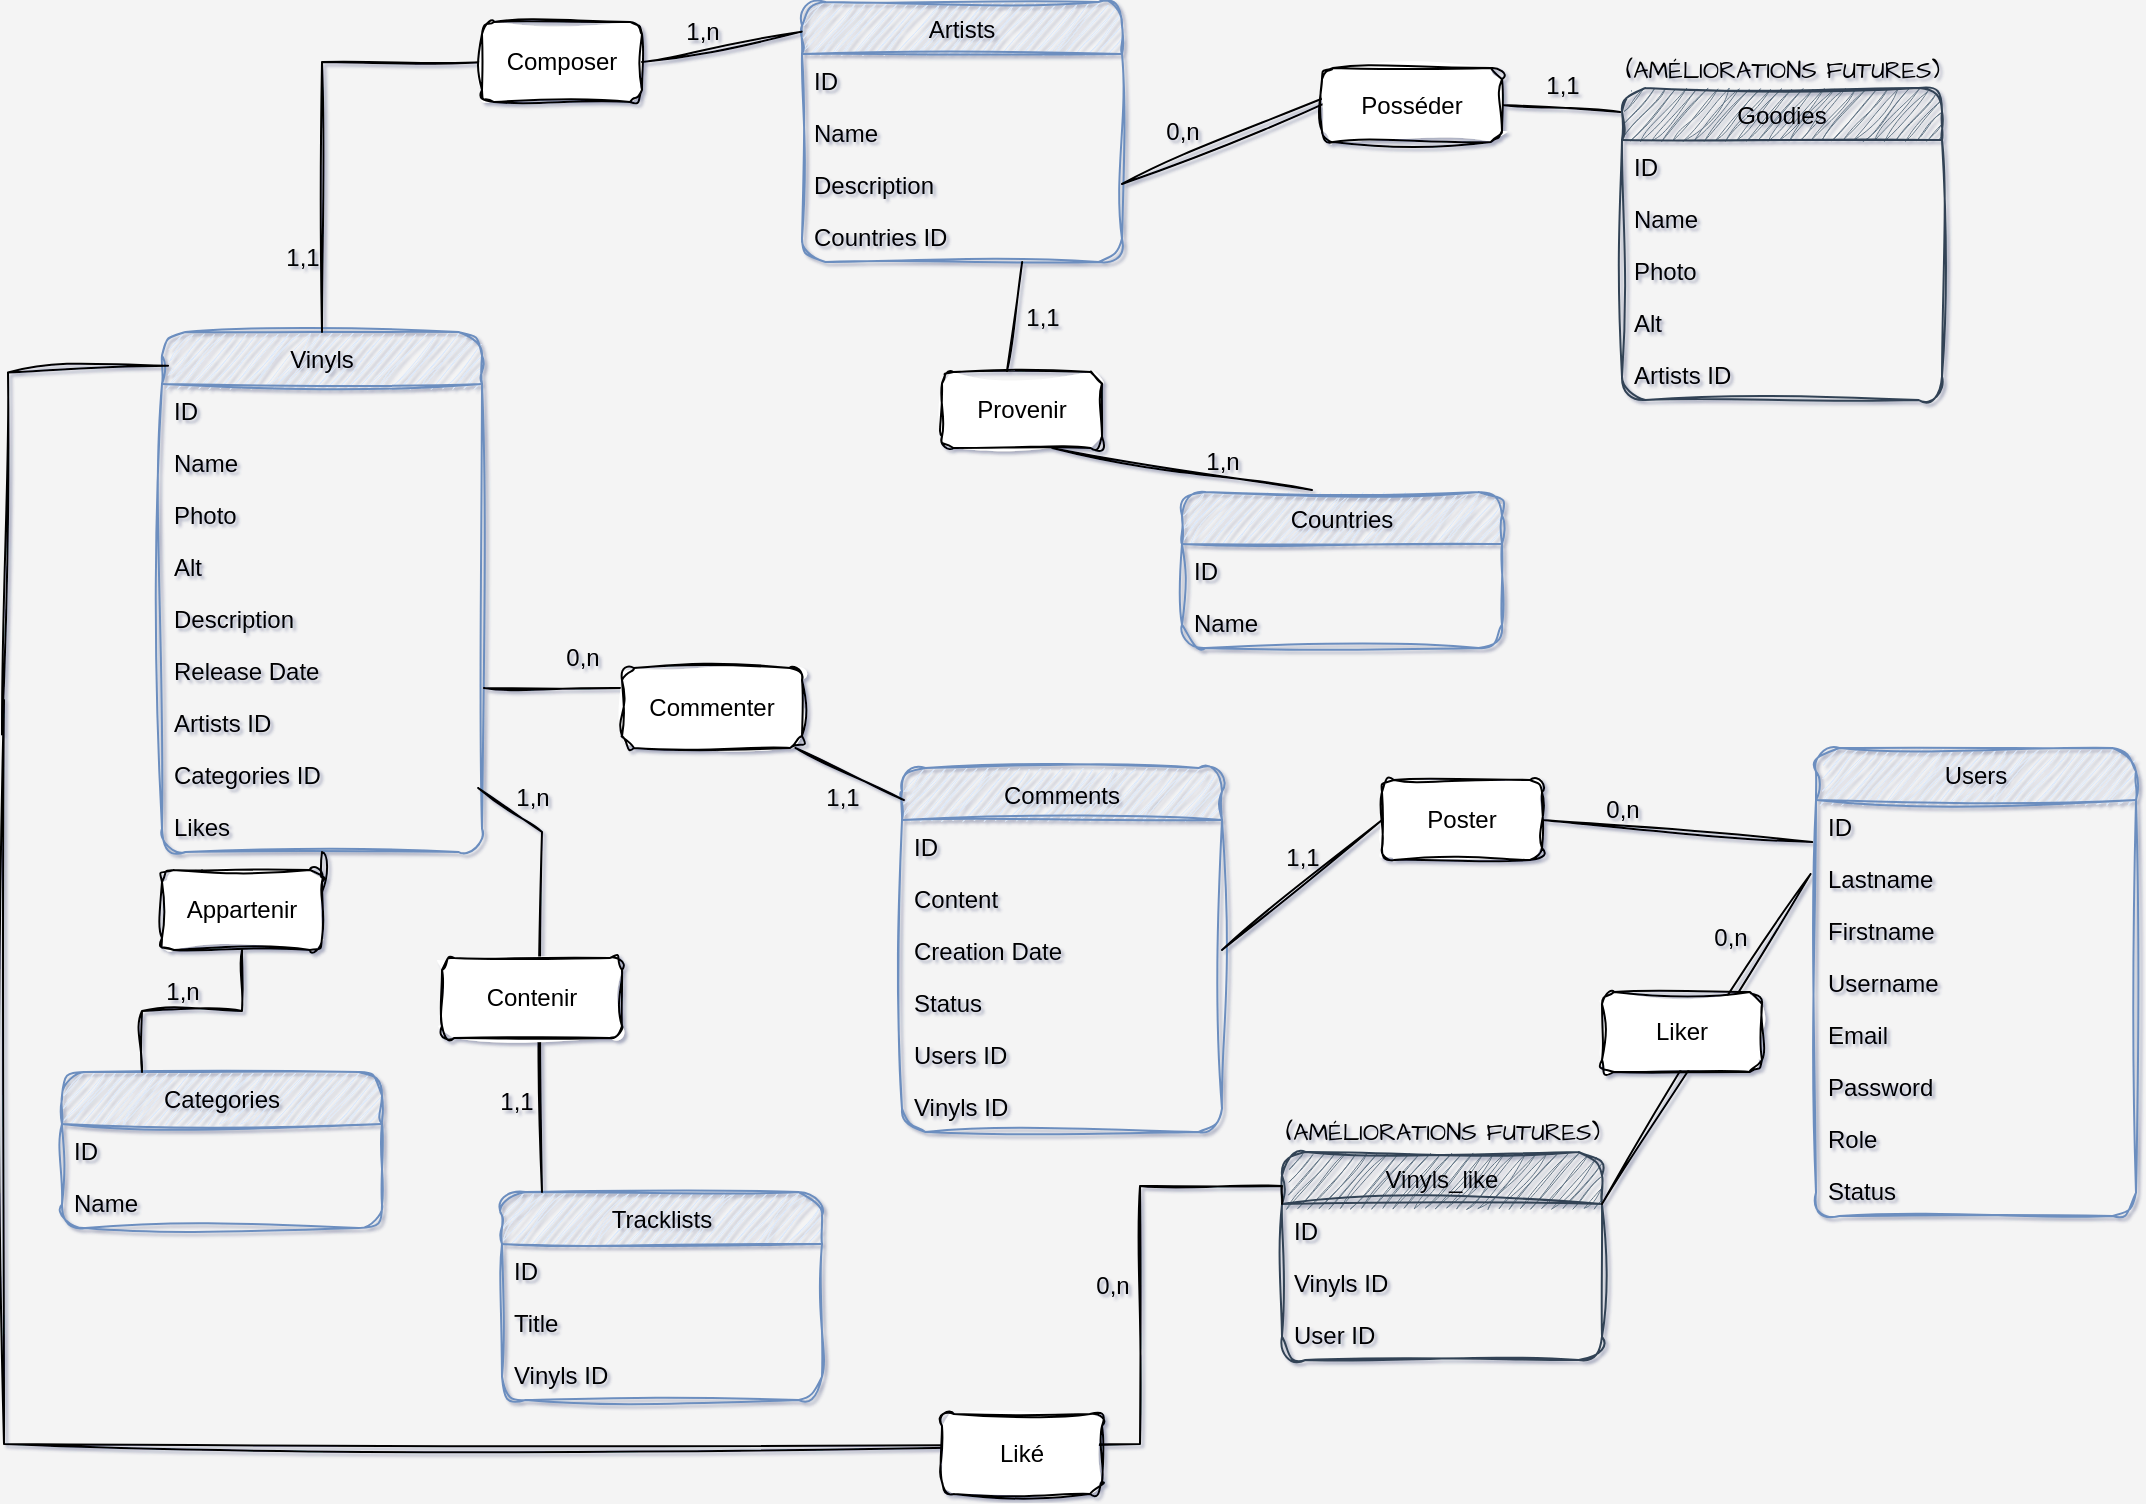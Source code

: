<mxfile version="24.5.3" type="device" pages="2">
  <diagram id="C5RBs43oDa-KdzZeNtuy" name="MCD Boite a Vinyles">
    <mxGraphModel dx="1363" dy="963" grid="0" gridSize="10" guides="1" tooltips="1" connect="1" arrows="1" fold="1" page="1" pageScale="1" pageWidth="1169" pageHeight="827" background="#F4F4F4" math="0" shadow="1">
      <root>
        <mxCell id="WIyWlLk6GJQsqaUBKTNV-0" />
        <mxCell id="WIyWlLk6GJQsqaUBKTNV-1" parent="WIyWlLk6GJQsqaUBKTNV-0" />
        <mxCell id="zkfFHV4jXpPFQw0GAbJ--0" value="Artists" style="swimlane;fontStyle=0;align=center;verticalAlign=top;childLayout=stackLayout;horizontal=1;startSize=26;horizontalStack=0;resizeParent=1;resizeLast=0;collapsible=1;marginBottom=0;rounded=1;shadow=0;strokeWidth=1;fillColor=#dae8fc;strokeColor=#6c8ebf;sketch=1;curveFitting=1;jiggle=2;" parent="WIyWlLk6GJQsqaUBKTNV-1" vertex="1">
          <mxGeometry x="410" y="25" width="160" height="130" as="geometry">
            <mxRectangle x="230" y="140" width="160" height="26" as="alternateBounds" />
          </mxGeometry>
        </mxCell>
        <mxCell id="zkfFHV4jXpPFQw0GAbJ--1" value="ID" style="text;align=left;verticalAlign=top;spacingLeft=4;spacingRight=4;overflow=hidden;rotatable=0;points=[[0,0.5],[1,0.5]];portConstraint=eastwest;sketch=1;curveFitting=1;jiggle=2;" parent="zkfFHV4jXpPFQw0GAbJ--0" vertex="1">
          <mxGeometry y="26" width="160" height="26" as="geometry" />
        </mxCell>
        <mxCell id="zkfFHV4jXpPFQw0GAbJ--2" value="Name" style="text;align=left;verticalAlign=top;spacingLeft=4;spacingRight=4;overflow=hidden;rotatable=0;points=[[0,0.5],[1,0.5]];portConstraint=eastwest;rounded=0;shadow=0;html=0;sketch=1;curveFitting=1;jiggle=2;" parent="zkfFHV4jXpPFQw0GAbJ--0" vertex="1">
          <mxGeometry y="52" width="160" height="26" as="geometry" />
        </mxCell>
        <mxCell id="AahaQdfuYyeyucvL-P7d-62" value="Description" style="text;align=left;verticalAlign=top;spacingLeft=4;spacingRight=4;overflow=hidden;rotatable=0;points=[[0,0.5],[1,0.5]];portConstraint=eastwest;rounded=0;shadow=0;html=0;sketch=1;curveFitting=1;jiggle=2;" parent="zkfFHV4jXpPFQw0GAbJ--0" vertex="1">
          <mxGeometry y="78" width="160" height="26" as="geometry" />
        </mxCell>
        <mxCell id="AahaQdfuYyeyucvL-P7d-90" value="Countries ID" style="text;align=left;verticalAlign=top;spacingLeft=4;spacingRight=4;overflow=hidden;rotatable=0;points=[[0,0.5],[1,0.5]];portConstraint=eastwest;rounded=0;shadow=0;html=0;sketch=1;curveFitting=1;jiggle=2;" parent="zkfFHV4jXpPFQw0GAbJ--0" vertex="1">
          <mxGeometry y="104" width="160" height="26" as="geometry" />
        </mxCell>
        <mxCell id="AahaQdfuYyeyucvL-P7d-10" value="Categories" style="swimlane;fontStyle=0;align=center;verticalAlign=top;childLayout=stackLayout;horizontal=1;startSize=26;horizontalStack=0;resizeParent=1;resizeLast=0;collapsible=1;marginBottom=0;rounded=1;shadow=0;strokeWidth=1;fillColor=#dae8fc;strokeColor=#6c8ebf;sketch=1;curveFitting=1;jiggle=2;" parent="WIyWlLk6GJQsqaUBKTNV-1" vertex="1">
          <mxGeometry x="40" y="560" width="160" height="78" as="geometry">
            <mxRectangle x="550" y="140" width="160" height="26" as="alternateBounds" />
          </mxGeometry>
        </mxCell>
        <mxCell id="AahaQdfuYyeyucvL-P7d-11" value="ID" style="text;align=left;verticalAlign=top;spacingLeft=4;spacingRight=4;overflow=hidden;rotatable=0;points=[[0,0.5],[1,0.5]];portConstraint=eastwest;sketch=1;curveFitting=1;jiggle=2;" parent="AahaQdfuYyeyucvL-P7d-10" vertex="1">
          <mxGeometry y="26" width="160" height="26" as="geometry" />
        </mxCell>
        <mxCell id="AahaQdfuYyeyucvL-P7d-12" value="Name" style="text;align=left;verticalAlign=top;spacingLeft=4;spacingRight=4;overflow=hidden;rotatable=0;points=[[0,0.5],[1,0.5]];portConstraint=eastwest;rounded=0;shadow=0;html=0;sketch=1;curveFitting=1;jiggle=2;" parent="AahaQdfuYyeyucvL-P7d-10" vertex="1">
          <mxGeometry y="52" width="160" height="26" as="geometry" />
        </mxCell>
        <mxCell id="AahaQdfuYyeyucvL-P7d-18" value="Countries" style="swimlane;fontStyle=0;align=center;verticalAlign=top;childLayout=stackLayout;horizontal=1;startSize=26;horizontalStack=0;resizeParent=1;resizeLast=0;collapsible=1;marginBottom=0;rounded=1;shadow=0;strokeWidth=1;fillColor=#dae8fc;strokeColor=#6c8ebf;sketch=1;curveFitting=1;jiggle=2;" parent="WIyWlLk6GJQsqaUBKTNV-1" vertex="1">
          <mxGeometry x="600" y="270" width="160" height="78" as="geometry">
            <mxRectangle x="230" y="140" width="160" height="26" as="alternateBounds" />
          </mxGeometry>
        </mxCell>
        <mxCell id="AahaQdfuYyeyucvL-P7d-19" value="ID" style="text;align=left;verticalAlign=top;spacingLeft=4;spacingRight=4;overflow=hidden;rotatable=0;points=[[0,0.5],[1,0.5]];portConstraint=eastwest;sketch=1;curveFitting=1;jiggle=2;" parent="AahaQdfuYyeyucvL-P7d-18" vertex="1">
          <mxGeometry y="26" width="160" height="26" as="geometry" />
        </mxCell>
        <mxCell id="AahaQdfuYyeyucvL-P7d-20" value="Name" style="text;align=left;verticalAlign=top;spacingLeft=4;spacingRight=4;overflow=hidden;rotatable=0;points=[[0,0.5],[1,0.5]];portConstraint=eastwest;rounded=0;shadow=0;html=0;sketch=1;curveFitting=1;jiggle=2;" parent="AahaQdfuYyeyucvL-P7d-18" vertex="1">
          <mxGeometry y="52" width="160" height="26" as="geometry" />
        </mxCell>
        <mxCell id="AahaQdfuYyeyucvL-P7d-23" value="Goodies" style="swimlane;fontStyle=0;align=center;verticalAlign=top;childLayout=stackLayout;horizontal=1;startSize=26;horizontalStack=0;resizeParent=1;resizeLast=0;collapsible=1;marginBottom=0;rounded=1;shadow=0;strokeWidth=1;fillColor=#647687;strokeColor=#314354;sketch=1;curveFitting=1;jiggle=2;fontColor=#000000;" parent="WIyWlLk6GJQsqaUBKTNV-1" vertex="1">
          <mxGeometry x="820" y="68" width="160" height="156" as="geometry">
            <mxRectangle x="550" y="140" width="160" height="26" as="alternateBounds" />
          </mxGeometry>
        </mxCell>
        <mxCell id="AahaQdfuYyeyucvL-P7d-24" value="ID" style="text;align=left;verticalAlign=top;spacingLeft=4;spacingRight=4;overflow=hidden;rotatable=0;points=[[0,0.5],[1,0.5]];portConstraint=eastwest;sketch=1;curveFitting=1;jiggle=2;" parent="AahaQdfuYyeyucvL-P7d-23" vertex="1">
          <mxGeometry y="26" width="160" height="26" as="geometry" />
        </mxCell>
        <mxCell id="AahaQdfuYyeyucvL-P7d-25" value="Name" style="text;align=left;verticalAlign=top;spacingLeft=4;spacingRight=4;overflow=hidden;rotatable=0;points=[[0,0.5],[1,0.5]];portConstraint=eastwest;rounded=0;shadow=0;html=0;sketch=1;curveFitting=1;jiggle=2;" parent="AahaQdfuYyeyucvL-P7d-23" vertex="1">
          <mxGeometry y="52" width="160" height="26" as="geometry" />
        </mxCell>
        <mxCell id="AahaQdfuYyeyucvL-P7d-26" value="Photo" style="text;align=left;verticalAlign=top;spacingLeft=4;spacingRight=4;overflow=hidden;rotatable=0;points=[[0,0.5],[1,0.5]];portConstraint=eastwest;rounded=0;shadow=0;html=0;sketch=1;curveFitting=1;jiggle=2;" parent="AahaQdfuYyeyucvL-P7d-23" vertex="1">
          <mxGeometry y="78" width="160" height="26" as="geometry" />
        </mxCell>
        <mxCell id="6vljzq6AoV6SNvleNKSX-1" value="Alt" style="text;align=left;verticalAlign=top;spacingLeft=4;spacingRight=4;overflow=hidden;rotatable=0;points=[[0,0.5],[1,0.5]];portConstraint=eastwest;rounded=0;shadow=0;html=0;sketch=1;curveFitting=1;jiggle=2;" parent="AahaQdfuYyeyucvL-P7d-23" vertex="1">
          <mxGeometry y="104" width="160" height="26" as="geometry" />
        </mxCell>
        <mxCell id="AahaQdfuYyeyucvL-P7d-78" value="Artists ID" style="text;align=left;verticalAlign=top;spacingLeft=4;spacingRight=4;overflow=hidden;rotatable=0;points=[[0,0.5],[1,0.5]];portConstraint=eastwest;rounded=0;shadow=0;html=0;sketch=1;curveFitting=1;jiggle=2;" parent="AahaQdfuYyeyucvL-P7d-23" vertex="1">
          <mxGeometry y="130" width="160" height="26" as="geometry" />
        </mxCell>
        <mxCell id="AahaQdfuYyeyucvL-P7d-40" style="edgeStyle=orthogonalEdgeStyle;rounded=0;orthogonalLoop=1;jettySize=auto;html=1;exitX=0.5;exitY=1;exitDx=0;exitDy=0;entryX=0.25;entryY=0;entryDx=0;entryDy=0;endArrow=none;endFill=0;sketch=1;curveFitting=1;jiggle=2;" parent="WIyWlLk6GJQsqaUBKTNV-1" source="AahaQdfuYyeyucvL-P7d-102" target="AahaQdfuYyeyucvL-P7d-10" edge="1">
          <mxGeometry relative="1" as="geometry" />
        </mxCell>
        <mxCell id="AahaQdfuYyeyucvL-P7d-31" value="Vinyls" style="swimlane;fontStyle=0;align=center;verticalAlign=top;childLayout=stackLayout;horizontal=1;startSize=26;horizontalStack=0;resizeParent=1;resizeLast=0;collapsible=1;marginBottom=0;rounded=1;shadow=0;strokeWidth=1;fillColor=#dae8fc;strokeColor=#6c8ebf;sketch=1;curveFitting=1;jiggle=2;" parent="WIyWlLk6GJQsqaUBKTNV-1" vertex="1">
          <mxGeometry x="90" y="190" width="160" height="260" as="geometry">
            <mxRectangle x="550" y="140" width="160" height="26" as="alternateBounds" />
          </mxGeometry>
        </mxCell>
        <mxCell id="AahaQdfuYyeyucvL-P7d-32" value="ID" style="text;align=left;verticalAlign=top;spacingLeft=4;spacingRight=4;overflow=hidden;rotatable=0;points=[[0,0.5],[1,0.5]];portConstraint=eastwest;sketch=1;curveFitting=1;jiggle=2;" parent="AahaQdfuYyeyucvL-P7d-31" vertex="1">
          <mxGeometry y="26" width="160" height="26" as="geometry" />
        </mxCell>
        <mxCell id="AahaQdfuYyeyucvL-P7d-33" value="Name" style="text;align=left;verticalAlign=top;spacingLeft=4;spacingRight=4;overflow=hidden;rotatable=0;points=[[0,0.5],[1,0.5]];portConstraint=eastwest;rounded=0;shadow=0;html=0;sketch=1;curveFitting=1;jiggle=2;" parent="AahaQdfuYyeyucvL-P7d-31" vertex="1">
          <mxGeometry y="52" width="160" height="26" as="geometry" />
        </mxCell>
        <mxCell id="AahaQdfuYyeyucvL-P7d-34" value="Photo" style="text;align=left;verticalAlign=top;spacingLeft=4;spacingRight=4;overflow=hidden;rotatable=0;points=[[0,0.5],[1,0.5]];portConstraint=eastwest;rounded=0;shadow=0;html=0;sketch=1;curveFitting=1;jiggle=2;" parent="AahaQdfuYyeyucvL-P7d-31" vertex="1">
          <mxGeometry y="78" width="160" height="26" as="geometry" />
        </mxCell>
        <mxCell id="6vljzq6AoV6SNvleNKSX-0" value="Alt" style="text;align=left;verticalAlign=top;spacingLeft=4;spacingRight=4;overflow=hidden;rotatable=0;points=[[0,0.5],[1,0.5]];portConstraint=eastwest;rounded=0;shadow=0;html=0;sketch=1;curveFitting=1;jiggle=2;" parent="AahaQdfuYyeyucvL-P7d-31" vertex="1">
          <mxGeometry y="104" width="160" height="26" as="geometry" />
        </mxCell>
        <mxCell id="AahaQdfuYyeyucvL-P7d-35" value="Description" style="text;align=left;verticalAlign=top;spacingLeft=4;spacingRight=4;overflow=hidden;rotatable=0;points=[[0,0.5],[1,0.5]];portConstraint=eastwest;rounded=0;shadow=0;html=0;sketch=1;curveFitting=1;jiggle=2;" parent="AahaQdfuYyeyucvL-P7d-31" vertex="1">
          <mxGeometry y="130" width="160" height="26" as="geometry" />
        </mxCell>
        <mxCell id="AahaQdfuYyeyucvL-P7d-36" value="Release Date" style="text;align=left;verticalAlign=top;spacingLeft=4;spacingRight=4;overflow=hidden;rotatable=0;points=[[0,0.5],[1,0.5]];portConstraint=eastwest;rounded=0;shadow=0;html=0;sketch=1;curveFitting=1;jiggle=2;" parent="AahaQdfuYyeyucvL-P7d-31" vertex="1">
          <mxGeometry y="156" width="160" height="26" as="geometry" />
        </mxCell>
        <mxCell id="AahaQdfuYyeyucvL-P7d-63" value="Artists ID" style="text;align=left;verticalAlign=top;spacingLeft=4;spacingRight=4;overflow=hidden;rotatable=0;points=[[0,0.5],[1,0.5]];portConstraint=eastwest;rounded=0;shadow=0;html=0;sketch=1;curveFitting=1;jiggle=2;" parent="AahaQdfuYyeyucvL-P7d-31" vertex="1">
          <mxGeometry y="182" width="160" height="26" as="geometry" />
        </mxCell>
        <mxCell id="AahaQdfuYyeyucvL-P7d-64" value="Categories ID" style="text;align=left;verticalAlign=top;spacingLeft=4;spacingRight=4;overflow=hidden;rotatable=0;points=[[0,0.5],[1,0.5]];portConstraint=eastwest;rounded=0;shadow=0;html=0;sketch=1;curveFitting=1;jiggle=2;" parent="AahaQdfuYyeyucvL-P7d-31" vertex="1">
          <mxGeometry y="208" width="160" height="26" as="geometry" />
        </mxCell>
        <mxCell id="c-zvWUSCFtzlUXyUlkxZ-0" value="Likes" style="text;align=left;verticalAlign=top;spacingLeft=4;spacingRight=4;overflow=hidden;rotatable=0;points=[[0,0.5],[1,0.5]];portConstraint=eastwest;rounded=0;shadow=0;html=0;sketch=1;curveFitting=1;jiggle=2;" vertex="1" parent="AahaQdfuYyeyucvL-P7d-31">
          <mxGeometry y="234" width="160" height="26" as="geometry" />
        </mxCell>
        <mxCell id="AahaQdfuYyeyucvL-P7d-43" value="Users" style="swimlane;fontStyle=0;align=center;verticalAlign=top;childLayout=stackLayout;horizontal=1;startSize=26;horizontalStack=0;resizeParent=1;resizeLast=0;collapsible=1;marginBottom=0;rounded=1;shadow=0;strokeWidth=1;fillColor=#dae8fc;strokeColor=#6c8ebf;sketch=1;curveFitting=1;jiggle=2;" parent="WIyWlLk6GJQsqaUBKTNV-1" vertex="1">
          <mxGeometry x="917" y="398" width="160" height="234" as="geometry">
            <mxRectangle x="550" y="140" width="160" height="26" as="alternateBounds" />
          </mxGeometry>
        </mxCell>
        <mxCell id="AahaQdfuYyeyucvL-P7d-44" value="ID" style="text;align=left;verticalAlign=top;spacingLeft=4;spacingRight=4;overflow=hidden;rotatable=0;points=[[0,0.5],[1,0.5]];portConstraint=eastwest;sketch=1;curveFitting=1;jiggle=2;" parent="AahaQdfuYyeyucvL-P7d-43" vertex="1">
          <mxGeometry y="26" width="160" height="26" as="geometry" />
        </mxCell>
        <mxCell id="AahaQdfuYyeyucvL-P7d-45" value="Lastname" style="text;align=left;verticalAlign=top;spacingLeft=4;spacingRight=4;overflow=hidden;rotatable=0;points=[[0,0.5],[1,0.5]];portConstraint=eastwest;rounded=0;shadow=0;html=0;sketch=1;curveFitting=1;jiggle=2;" parent="AahaQdfuYyeyucvL-P7d-43" vertex="1">
          <mxGeometry y="52" width="160" height="26" as="geometry" />
        </mxCell>
        <mxCell id="AahaQdfuYyeyucvL-P7d-46" value="Firstname" style="text;align=left;verticalAlign=top;spacingLeft=4;spacingRight=4;overflow=hidden;rotatable=0;points=[[0,0.5],[1,0.5]];portConstraint=eastwest;rounded=0;shadow=0;html=0;sketch=1;curveFitting=1;jiggle=2;" parent="AahaQdfuYyeyucvL-P7d-43" vertex="1">
          <mxGeometry y="78" width="160" height="26" as="geometry" />
        </mxCell>
        <mxCell id="-lOLgT2OVsCXHR3zt1Rs-0" value="Username" style="text;align=left;verticalAlign=top;spacingLeft=4;spacingRight=4;overflow=hidden;rotatable=0;points=[[0,0.5],[1,0.5]];portConstraint=eastwest;rounded=0;shadow=0;html=0;sketch=1;curveFitting=1;jiggle=2;" vertex="1" parent="AahaQdfuYyeyucvL-P7d-43">
          <mxGeometry y="104" width="160" height="26" as="geometry" />
        </mxCell>
        <mxCell id="AahaQdfuYyeyucvL-P7d-47" value="Email" style="text;align=left;verticalAlign=top;spacingLeft=4;spacingRight=4;overflow=hidden;rotatable=0;points=[[0,0.5],[1,0.5]];portConstraint=eastwest;rounded=0;shadow=0;html=0;sketch=1;curveFitting=1;jiggle=2;" parent="AahaQdfuYyeyucvL-P7d-43" vertex="1">
          <mxGeometry y="130" width="160" height="26" as="geometry" />
        </mxCell>
        <mxCell id="AahaQdfuYyeyucvL-P7d-48" value="Password" style="text;align=left;verticalAlign=top;spacingLeft=4;spacingRight=4;overflow=hidden;rotatable=0;points=[[0,0.5],[1,0.5]];portConstraint=eastwest;rounded=0;shadow=0;html=0;sketch=1;curveFitting=1;jiggle=2;" parent="AahaQdfuYyeyucvL-P7d-43" vertex="1">
          <mxGeometry y="156" width="160" height="26" as="geometry" />
        </mxCell>
        <mxCell id="AahaQdfuYyeyucvL-P7d-85" value="Role" style="text;align=left;verticalAlign=top;spacingLeft=4;spacingRight=4;overflow=hidden;rotatable=0;points=[[0,0.5],[1,0.5]];portConstraint=eastwest;rounded=0;shadow=0;html=0;sketch=1;curveFitting=1;jiggle=2;" parent="AahaQdfuYyeyucvL-P7d-43" vertex="1">
          <mxGeometry y="182" width="160" height="26" as="geometry" />
        </mxCell>
        <mxCell id="AahaQdfuYyeyucvL-P7d-86" value="Status" style="text;align=left;verticalAlign=top;spacingLeft=4;spacingRight=4;overflow=hidden;rotatable=0;points=[[0,0.5],[1,0.5]];portConstraint=eastwest;rounded=0;shadow=0;html=0;sketch=1;curveFitting=1;jiggle=2;" parent="AahaQdfuYyeyucvL-P7d-43" vertex="1">
          <mxGeometry y="208" width="160" height="26" as="geometry" />
        </mxCell>
        <mxCell id="AahaQdfuYyeyucvL-P7d-51" value="Comments" style="swimlane;fontStyle=0;align=center;verticalAlign=top;childLayout=stackLayout;horizontal=1;startSize=26;horizontalStack=0;resizeParent=1;resizeLast=0;collapsible=1;marginBottom=0;rounded=1;shadow=0;strokeWidth=1;fillColor=#dae8fc;strokeColor=#6c8ebf;sketch=1;curveFitting=1;jiggle=2;" parent="WIyWlLk6GJQsqaUBKTNV-1" vertex="1">
          <mxGeometry x="460" y="408" width="160" height="182" as="geometry">
            <mxRectangle x="550" y="140" width="160" height="26" as="alternateBounds" />
          </mxGeometry>
        </mxCell>
        <mxCell id="AahaQdfuYyeyucvL-P7d-52" value="ID" style="text;align=left;verticalAlign=top;spacingLeft=4;spacingRight=4;overflow=hidden;rotatable=0;points=[[0,0.5],[1,0.5]];portConstraint=eastwest;sketch=1;curveFitting=1;jiggle=2;" parent="AahaQdfuYyeyucvL-P7d-51" vertex="1">
          <mxGeometry y="26" width="160" height="26" as="geometry" />
        </mxCell>
        <mxCell id="AahaQdfuYyeyucvL-P7d-79" value="Content" style="text;align=left;verticalAlign=top;spacingLeft=4;spacingRight=4;overflow=hidden;rotatable=0;points=[[0,0.5],[1,0.5]];portConstraint=eastwest;rounded=0;shadow=0;html=0;sketch=1;curveFitting=1;jiggle=2;" parent="AahaQdfuYyeyucvL-P7d-51" vertex="1">
          <mxGeometry y="52" width="160" height="26" as="geometry" />
        </mxCell>
        <mxCell id="AahaQdfuYyeyucvL-P7d-80" value="Creation Date" style="text;align=left;verticalAlign=top;spacingLeft=4;spacingRight=4;overflow=hidden;rotatable=0;points=[[0,0.5],[1,0.5]];portConstraint=eastwest;rounded=0;shadow=0;html=0;sketch=1;curveFitting=1;jiggle=2;" parent="AahaQdfuYyeyucvL-P7d-51" vertex="1">
          <mxGeometry y="78" width="160" height="26" as="geometry" />
        </mxCell>
        <mxCell id="AahaQdfuYyeyucvL-P7d-87" value="Status" style="text;align=left;verticalAlign=top;spacingLeft=4;spacingRight=4;overflow=hidden;rotatable=0;points=[[0,0.5],[1,0.5]];portConstraint=eastwest;rounded=0;shadow=0;html=0;sketch=1;curveFitting=1;jiggle=2;" parent="AahaQdfuYyeyucvL-P7d-51" vertex="1">
          <mxGeometry y="104" width="160" height="26" as="geometry" />
        </mxCell>
        <mxCell id="AahaQdfuYyeyucvL-P7d-81" value="Users ID" style="text;align=left;verticalAlign=top;spacingLeft=4;spacingRight=4;overflow=hidden;rotatable=0;points=[[0,0.5],[1,0.5]];portConstraint=eastwest;rounded=0;shadow=0;html=0;sketch=1;curveFitting=1;jiggle=2;" parent="AahaQdfuYyeyucvL-P7d-51" vertex="1">
          <mxGeometry y="130" width="160" height="26" as="geometry" />
        </mxCell>
        <mxCell id="AahaQdfuYyeyucvL-P7d-96" value="Vinyls ID" style="text;align=left;verticalAlign=top;spacingLeft=4;spacingRight=4;overflow=hidden;rotatable=0;points=[[0,0.5],[1,0.5]];portConstraint=eastwest;rounded=0;shadow=0;html=0;sketch=1;curveFitting=1;jiggle=2;" parent="AahaQdfuYyeyucvL-P7d-51" vertex="1">
          <mxGeometry y="156" width="160" height="26" as="geometry" />
        </mxCell>
        <mxCell id="AahaQdfuYyeyucvL-P7d-89" value="" style="endArrow=none;html=1;rounded=0;exitX=0.406;exitY=-0.013;exitDx=0;exitDy=0;exitPerimeter=0;entryX=0.688;entryY=1;entryDx=0;entryDy=0;entryPerimeter=0;sketch=1;curveFitting=1;jiggle=2;" parent="WIyWlLk6GJQsqaUBKTNV-1" source="AahaQdfuYyeyucvL-P7d-98" target="AahaQdfuYyeyucvL-P7d-90" edge="1">
          <mxGeometry width="50" height="50" relative="1" as="geometry">
            <mxPoint x="320" y="200" as="sourcePoint" />
            <mxPoint x="350" y="170" as="targetPoint" />
          </mxGeometry>
        </mxCell>
        <mxCell id="AahaQdfuYyeyucvL-P7d-92" value="" style="endArrow=none;html=1;rounded=0;entryX=0.006;entryY=0.088;entryDx=0;entryDy=0;entryPerimeter=0;sketch=1;curveFitting=1;jiggle=2;" parent="WIyWlLk6GJQsqaUBKTNV-1" source="AahaQdfuYyeyucvL-P7d-106" target="AahaQdfuYyeyucvL-P7d-51" edge="1">
          <mxGeometry width="50" height="50" relative="1" as="geometry">
            <mxPoint x="190" y="380" as="sourcePoint" />
            <mxPoint x="240" y="330" as="targetPoint" />
          </mxGeometry>
        </mxCell>
        <mxCell id="AahaQdfuYyeyucvL-P7d-93" value="" style="endArrow=none;html=1;rounded=0;exitX=1;exitY=0.5;exitDx=0;exitDy=0;entryX=-0.006;entryY=0.077;entryDx=0;entryDy=0;entryPerimeter=0;sketch=1;curveFitting=1;jiggle=2;" parent="WIyWlLk6GJQsqaUBKTNV-1" source="AahaQdfuYyeyucvL-P7d-103" target="AahaQdfuYyeyucvL-P7d-23" edge="1">
          <mxGeometry width="50" height="50" relative="1" as="geometry">
            <mxPoint x="450" y="180" as="sourcePoint" />
            <mxPoint x="500" y="130" as="targetPoint" />
          </mxGeometry>
        </mxCell>
        <mxCell id="AahaQdfuYyeyucvL-P7d-97" value="" style="endArrow=none;html=1;rounded=0;entryX=-0.012;entryY=-0.192;entryDx=0;entryDy=0;entryPerimeter=0;exitX=1;exitY=0.5;exitDx=0;exitDy=0;sketch=1;curveFitting=1;jiggle=2;" parent="WIyWlLk6GJQsqaUBKTNV-1" source="AahaQdfuYyeyucvL-P7d-105" target="AahaQdfuYyeyucvL-P7d-45" edge="1">
          <mxGeometry width="50" height="50" relative="1" as="geometry">
            <mxPoint x="440" y="540" as="sourcePoint" />
            <mxPoint x="490" y="490" as="targetPoint" />
          </mxGeometry>
        </mxCell>
        <mxCell id="AahaQdfuYyeyucvL-P7d-99" value="" style="endArrow=none;html=1;rounded=0;exitX=0.406;exitY=-0.013;exitDx=0;exitDy=0;exitPerimeter=0;entryX=0.688;entryY=1;entryDx=0;entryDy=0;entryPerimeter=0;sketch=1;curveFitting=1;jiggle=2;" parent="WIyWlLk6GJQsqaUBKTNV-1" source="AahaQdfuYyeyucvL-P7d-18" target="AahaQdfuYyeyucvL-P7d-98" edge="1">
          <mxGeometry width="50" height="50" relative="1" as="geometry">
            <mxPoint x="319" y="254" as="sourcePoint" />
            <mxPoint x="320" y="162" as="targetPoint" />
          </mxGeometry>
        </mxCell>
        <mxCell id="AahaQdfuYyeyucvL-P7d-98" value="Provenir" style="rounded=1;whiteSpace=wrap;html=1;sketch=1;curveFitting=1;jiggle=2;" parent="WIyWlLk6GJQsqaUBKTNV-1" vertex="1">
          <mxGeometry x="480" y="210" width="80" height="38" as="geometry" />
        </mxCell>
        <mxCell id="AahaQdfuYyeyucvL-P7d-101" value="" style="endArrow=none;html=1;rounded=0;entryX=0;entryY=0.5;entryDx=0;entryDy=0;edgeStyle=orthogonalEdgeStyle;exitX=0.5;exitY=0;exitDx=0;exitDy=0;sketch=1;curveFitting=1;jiggle=2;" parent="WIyWlLk6GJQsqaUBKTNV-1" source="AahaQdfuYyeyucvL-P7d-31" target="AahaQdfuYyeyucvL-P7d-100" edge="1">
          <mxGeometry width="50" height="50" relative="1" as="geometry">
            <mxPoint x="220" y="130" as="sourcePoint" />
            <mxPoint x="210" y="71" as="targetPoint" />
            <Array as="points">
              <mxPoint x="170" y="55" />
            </Array>
          </mxGeometry>
        </mxCell>
        <mxCell id="AahaQdfuYyeyucvL-P7d-100" value="Composer" style="rounded=1;whiteSpace=wrap;html=1;sketch=1;curveFitting=1;jiggle=2;" parent="WIyWlLk6GJQsqaUBKTNV-1" vertex="1">
          <mxGeometry x="250" y="35" width="80" height="40" as="geometry" />
        </mxCell>
        <mxCell id="AahaQdfuYyeyucvL-P7d-104" value="" style="endArrow=none;html=1;rounded=0;exitX=1;exitY=0.5;exitDx=0;exitDy=0;entryX=0.431;entryY=-0.013;entryDx=0;entryDy=0;entryPerimeter=0;sketch=1;curveFitting=1;jiggle=2;" parent="WIyWlLk6GJQsqaUBKTNV-1" source="AahaQdfuYyeyucvL-P7d-62" target="AahaQdfuYyeyucvL-P7d-103" edge="1">
          <mxGeometry width="50" height="50" relative="1" as="geometry">
            <mxPoint x="370" y="123" as="sourcePoint" />
            <mxPoint x="569" y="258" as="targetPoint" />
          </mxGeometry>
        </mxCell>
        <mxCell id="AahaQdfuYyeyucvL-P7d-103" value="Posséder" style="rounded=1;whiteSpace=wrap;html=1;sketch=1;curveFitting=1;jiggle=2;" parent="WIyWlLk6GJQsqaUBKTNV-1" vertex="1">
          <mxGeometry x="670" y="58" width="90" height="37" as="geometry" />
        </mxCell>
        <mxCell id="AahaQdfuYyeyucvL-P7d-108" value="" style="endArrow=none;html=1;rounded=0;entryX=0;entryY=0.25;entryDx=0;entryDy=0;exitX=1.006;exitY=-0.154;exitDx=0;exitDy=0;exitPerimeter=0;sketch=1;curveFitting=1;jiggle=2;" parent="WIyWlLk6GJQsqaUBKTNV-1" source="AahaQdfuYyeyucvL-P7d-63" target="AahaQdfuYyeyucvL-P7d-106" edge="1">
          <mxGeometry width="50" height="50" relative="1" as="geometry">
            <mxPoint x="190" y="380" as="sourcePoint" />
            <mxPoint x="341" y="419" as="targetPoint" />
          </mxGeometry>
        </mxCell>
        <mxCell id="AahaQdfuYyeyucvL-P7d-106" value="Commenter" style="rounded=1;whiteSpace=wrap;html=1;sketch=1;curveFitting=1;jiggle=2;" parent="WIyWlLk6GJQsqaUBKTNV-1" vertex="1">
          <mxGeometry x="320" y="358" width="90" height="40" as="geometry" />
        </mxCell>
        <mxCell id="AahaQdfuYyeyucvL-P7d-109" value="" style="endArrow=none;html=1;rounded=0;entryX=0;entryY=0.5;entryDx=0;entryDy=0;exitX=1;exitY=0.5;exitDx=0;exitDy=0;sketch=1;curveFitting=1;jiggle=2;" parent="WIyWlLk6GJQsqaUBKTNV-1" source="AahaQdfuYyeyucvL-P7d-80" target="AahaQdfuYyeyucvL-P7d-105" edge="1">
          <mxGeometry width="50" height="50" relative="1" as="geometry">
            <mxPoint x="500" y="494" as="sourcePoint" />
            <mxPoint x="648" y="502" as="targetPoint" />
          </mxGeometry>
        </mxCell>
        <mxCell id="AahaQdfuYyeyucvL-P7d-105" value="Poster" style="rounded=1;whiteSpace=wrap;html=1;sketch=1;curveFitting=1;jiggle=2;" parent="WIyWlLk6GJQsqaUBKTNV-1" vertex="1">
          <mxGeometry x="700" y="414" width="80" height="40" as="geometry" />
        </mxCell>
        <mxCell id="AahaQdfuYyeyucvL-P7d-110" value="" style="edgeStyle=orthogonalEdgeStyle;rounded=0;orthogonalLoop=1;jettySize=auto;html=1;exitX=0.5;exitY=1;exitDx=0;exitDy=0;entryX=0.25;entryY=0;entryDx=0;entryDy=0;endArrow=none;endFill=0;sketch=1;curveFitting=1;jiggle=2;" parent="WIyWlLk6GJQsqaUBKTNV-1" source="AahaQdfuYyeyucvL-P7d-31" target="AahaQdfuYyeyucvL-P7d-102" edge="1">
          <mxGeometry relative="1" as="geometry">
            <mxPoint x="110" y="398" as="sourcePoint" />
            <mxPoint x="80" y="560" as="targetPoint" />
          </mxGeometry>
        </mxCell>
        <mxCell id="AahaQdfuYyeyucvL-P7d-102" value="Appartenir" style="rounded=1;whiteSpace=wrap;html=1;sketch=1;curveFitting=1;jiggle=2;" parent="WIyWlLk6GJQsqaUBKTNV-1" vertex="1">
          <mxGeometry x="90" y="459" width="80" height="40" as="geometry" />
        </mxCell>
        <mxCell id="AahaQdfuYyeyucvL-P7d-112" value="1,n" style="text;html=1;align=center;verticalAlign=middle;resizable=0;points=[];autosize=1;strokeColor=none;fillColor=none;sketch=1;curveFitting=1;jiggle=2;" parent="WIyWlLk6GJQsqaUBKTNV-1" vertex="1">
          <mxGeometry x="80" y="505" width="40" height="30" as="geometry" />
        </mxCell>
        <mxCell id="AahaQdfuYyeyucvL-P7d-113" value="1,n" style="text;html=1;align=center;verticalAlign=middle;resizable=0;points=[];autosize=1;strokeColor=none;fillColor=none;sketch=1;curveFitting=1;jiggle=2;" parent="WIyWlLk6GJQsqaUBKTNV-1" vertex="1">
          <mxGeometry x="600" y="240" width="40" height="30" as="geometry" />
        </mxCell>
        <mxCell id="AahaQdfuYyeyucvL-P7d-114" value="1,1" style="text;html=1;align=center;verticalAlign=middle;resizable=0;points=[];autosize=1;strokeColor=none;fillColor=none;sketch=1;curveFitting=1;jiggle=2;" parent="WIyWlLk6GJQsqaUBKTNV-1" vertex="1">
          <mxGeometry x="510" y="168" width="40" height="30" as="geometry" />
        </mxCell>
        <mxCell id="AahaQdfuYyeyucvL-P7d-115" value="0,n" style="text;html=1;align=center;verticalAlign=middle;resizable=0;points=[];autosize=1;strokeColor=none;fillColor=none;sketch=1;curveFitting=1;jiggle=2;" parent="WIyWlLk6GJQsqaUBKTNV-1" vertex="1">
          <mxGeometry x="800" y="414" width="40" height="30" as="geometry" />
        </mxCell>
        <mxCell id="AahaQdfuYyeyucvL-P7d-116" value="1,1" style="text;html=1;align=center;verticalAlign=middle;resizable=0;points=[];autosize=1;strokeColor=none;fillColor=none;sketch=1;curveFitting=1;jiggle=2;" parent="WIyWlLk6GJQsqaUBKTNV-1" vertex="1">
          <mxGeometry x="640" y="438" width="40" height="30" as="geometry" />
        </mxCell>
        <mxCell id="AahaQdfuYyeyucvL-P7d-117" value="0,n" style="text;html=1;align=center;verticalAlign=middle;resizable=0;points=[];autosize=1;strokeColor=none;fillColor=none;sketch=1;curveFitting=1;jiggle=2;" parent="WIyWlLk6GJQsqaUBKTNV-1" vertex="1">
          <mxGeometry x="580" y="75" width="40" height="30" as="geometry" />
        </mxCell>
        <mxCell id="AahaQdfuYyeyucvL-P7d-118" value="1,1" style="text;html=1;align=center;verticalAlign=middle;resizable=0;points=[];autosize=1;strokeColor=none;fillColor=none;sketch=1;curveFitting=1;jiggle=2;" parent="WIyWlLk6GJQsqaUBKTNV-1" vertex="1">
          <mxGeometry x="770" y="52" width="40" height="30" as="geometry" />
        </mxCell>
        <mxCell id="AahaQdfuYyeyucvL-P7d-119" value="1,n" style="text;html=1;align=center;verticalAlign=middle;resizable=0;points=[];autosize=1;strokeColor=none;fillColor=none;sketch=1;curveFitting=1;jiggle=2;" parent="WIyWlLk6GJQsqaUBKTNV-1" vertex="1">
          <mxGeometry x="340" y="25" width="40" height="30" as="geometry" />
        </mxCell>
        <mxCell id="AahaQdfuYyeyucvL-P7d-120" value="1,1" style="text;html=1;align=center;verticalAlign=middle;resizable=0;points=[];autosize=1;strokeColor=none;fillColor=none;sketch=1;curveFitting=1;jiggle=2;" parent="WIyWlLk6GJQsqaUBKTNV-1" vertex="1">
          <mxGeometry x="140" y="138" width="40" height="30" as="geometry" />
        </mxCell>
        <mxCell id="AahaQdfuYyeyucvL-P7d-123" value="1,1" style="text;html=1;align=center;verticalAlign=middle;resizable=0;points=[];autosize=1;strokeColor=none;fillColor=none;sketch=1;curveFitting=1;jiggle=2;" parent="WIyWlLk6GJQsqaUBKTNV-1" vertex="1">
          <mxGeometry x="410" y="408" width="40" height="30" as="geometry" />
        </mxCell>
        <mxCell id="AahaQdfuYyeyucvL-P7d-124" value="0,n" style="text;html=1;align=center;verticalAlign=middle;resizable=0;points=[];autosize=1;strokeColor=none;fillColor=none;sketch=1;curveFitting=1;jiggle=2;" parent="WIyWlLk6GJQsqaUBKTNV-1" vertex="1">
          <mxGeometry x="280" y="338" width="40" height="30" as="geometry" />
        </mxCell>
        <mxCell id="AahaQdfuYyeyucvL-P7d-125" value="" style="endArrow=none;html=1;rounded=0;exitX=1;exitY=0.5;exitDx=0;exitDy=0;entryX=-0.001;entryY=0.114;entryDx=0;entryDy=0;entryPerimeter=0;sketch=1;curveFitting=1;jiggle=2;" parent="WIyWlLk6GJQsqaUBKTNV-1" source="AahaQdfuYyeyucvL-P7d-100" target="zkfFHV4jXpPFQw0GAbJ--0" edge="1">
          <mxGeometry width="50" height="50" relative="1" as="geometry">
            <mxPoint x="160" y="122" as="sourcePoint" />
            <mxPoint x="210" y="72" as="targetPoint" />
          </mxGeometry>
        </mxCell>
        <mxCell id="AahaQdfuYyeyucvL-P7d-126" value="Tracklists" style="swimlane;fontStyle=0;align=center;verticalAlign=top;childLayout=stackLayout;horizontal=1;startSize=26;horizontalStack=0;resizeParent=1;resizeLast=0;collapsible=1;marginBottom=0;rounded=1;shadow=0;strokeWidth=1;fillColor=#dae8fc;strokeColor=#6c8ebf;sketch=1;curveFitting=1;jiggle=2;" parent="WIyWlLk6GJQsqaUBKTNV-1" vertex="1">
          <mxGeometry x="260" y="620" width="160" height="104" as="geometry">
            <mxRectangle x="550" y="140" width="160" height="26" as="alternateBounds" />
          </mxGeometry>
        </mxCell>
        <mxCell id="AahaQdfuYyeyucvL-P7d-127" value="ID" style="text;align=left;verticalAlign=top;spacingLeft=4;spacingRight=4;overflow=hidden;rotatable=0;points=[[0,0.5],[1,0.5]];portConstraint=eastwest;sketch=1;curveFitting=1;jiggle=2;" parent="AahaQdfuYyeyucvL-P7d-126" vertex="1">
          <mxGeometry y="26" width="160" height="26" as="geometry" />
        </mxCell>
        <mxCell id="AahaQdfuYyeyucvL-P7d-128" value="Title" style="text;align=left;verticalAlign=top;spacingLeft=4;spacingRight=4;overflow=hidden;rotatable=0;points=[[0,0.5],[1,0.5]];portConstraint=eastwest;rounded=0;shadow=0;html=0;sketch=1;curveFitting=1;jiggle=2;" parent="AahaQdfuYyeyucvL-P7d-126" vertex="1">
          <mxGeometry y="52" width="160" height="26" as="geometry" />
        </mxCell>
        <mxCell id="AahaQdfuYyeyucvL-P7d-129" value="Vinyls ID" style="text;align=left;verticalAlign=top;spacingLeft=4;spacingRight=4;overflow=hidden;rotatable=0;points=[[0,0.5],[1,0.5]];portConstraint=eastwest;rounded=0;shadow=0;html=0;sketch=1;curveFitting=1;jiggle=2;" parent="AahaQdfuYyeyucvL-P7d-126" vertex="1">
          <mxGeometry y="78" width="160" height="26" as="geometry" />
        </mxCell>
        <mxCell id="AahaQdfuYyeyucvL-P7d-130" value="" style="endArrow=none;html=1;rounded=0;entryX=0.988;entryY=0.769;entryDx=0;entryDy=0;entryPerimeter=0;sketch=1;curveFitting=1;jiggle=2;" parent="WIyWlLk6GJQsqaUBKTNV-1" target="AahaQdfuYyeyucvL-P7d-64" edge="1">
          <mxGeometry width="50" height="50" relative="1" as="geometry">
            <mxPoint x="280" y="620" as="sourcePoint" />
            <mxPoint x="180" y="400" as="targetPoint" />
            <Array as="points">
              <mxPoint x="280" y="440" />
            </Array>
          </mxGeometry>
        </mxCell>
        <mxCell id="AahaQdfuYyeyucvL-P7d-131" value="Contenir" style="rounded=1;whiteSpace=wrap;html=1;sketch=1;curveFitting=1;jiggle=2;" parent="WIyWlLk6GJQsqaUBKTNV-1" vertex="1">
          <mxGeometry x="230" y="503" width="90" height="40" as="geometry" />
        </mxCell>
        <mxCell id="AahaQdfuYyeyucvL-P7d-132" value="1,1" style="text;html=1;align=center;verticalAlign=middle;resizable=0;points=[];autosize=1;strokeColor=none;fillColor=none;sketch=1;curveFitting=1;jiggle=2;" parent="WIyWlLk6GJQsqaUBKTNV-1" vertex="1">
          <mxGeometry x="247" y="560" width="40" height="30" as="geometry" />
        </mxCell>
        <mxCell id="AahaQdfuYyeyucvL-P7d-133" value="1,n" style="text;html=1;align=center;verticalAlign=middle;resizable=0;points=[];autosize=1;strokeColor=none;fillColor=none;sketch=1;curveFitting=1;jiggle=2;" parent="WIyWlLk6GJQsqaUBKTNV-1" vertex="1">
          <mxGeometry x="255" y="408" width="40" height="30" as="geometry" />
        </mxCell>
        <mxCell id="prashGOjmusC1PiDHVxR-0" value="Vinyls_like" style="swimlane;fontStyle=0;align=center;verticalAlign=top;childLayout=stackLayout;horizontal=1;startSize=26;horizontalStack=0;resizeParent=1;resizeLast=0;collapsible=1;marginBottom=0;rounded=1;shadow=0;strokeWidth=1;fillColor=#647687;strokeColor=#314354;sketch=1;curveFitting=1;jiggle=2;" parent="WIyWlLk6GJQsqaUBKTNV-1" vertex="1">
          <mxGeometry x="650" y="600" width="160" height="104" as="geometry">
            <mxRectangle x="550" y="140" width="160" height="26" as="alternateBounds" />
          </mxGeometry>
        </mxCell>
        <mxCell id="prashGOjmusC1PiDHVxR-1" value="ID" style="text;align=left;verticalAlign=top;spacingLeft=4;spacingRight=4;overflow=hidden;rotatable=0;points=[[0,0.5],[1,0.5]];portConstraint=eastwest;sketch=1;curveFitting=1;jiggle=2;" parent="prashGOjmusC1PiDHVxR-0" vertex="1">
          <mxGeometry y="26" width="160" height="26" as="geometry" />
        </mxCell>
        <mxCell id="prashGOjmusC1PiDHVxR-2" value="Vinyls ID" style="text;align=left;verticalAlign=top;spacingLeft=4;spacingRight=4;overflow=hidden;rotatable=0;points=[[0,0.5],[1,0.5]];portConstraint=eastwest;rounded=0;shadow=0;html=0;sketch=1;curveFitting=1;jiggle=2;" parent="prashGOjmusC1PiDHVxR-0" vertex="1">
          <mxGeometry y="52" width="160" height="26" as="geometry" />
        </mxCell>
        <mxCell id="prashGOjmusC1PiDHVxR-3" value="User ID" style="text;align=left;verticalAlign=top;spacingLeft=4;spacingRight=4;overflow=hidden;rotatable=0;points=[[0,0.5],[1,0.5]];portConstraint=eastwest;rounded=0;shadow=0;html=0;sketch=1;curveFitting=1;jiggle=2;" parent="prashGOjmusC1PiDHVxR-0" vertex="1">
          <mxGeometry y="78" width="160" height="26" as="geometry" />
        </mxCell>
        <mxCell id="D6XonK6_AGoKgG1wnnfR-0" value="(AMÉLIORATIONS FUTURES)" style="text;html=1;align=center;verticalAlign=middle;resizable=0;points=[];autosize=1;strokeColor=none;fillColor=none;fontFamily=Architects Daughter;fontSource=https%3A%2F%2Ffonts.googleapis.com%2Fcss%3Ffamily%3DArchitects%2BDaughter;" parent="WIyWlLk6GJQsqaUBKTNV-1" vertex="1">
          <mxGeometry x="810" y="45" width="180" height="30" as="geometry" />
        </mxCell>
        <mxCell id="c-zvWUSCFtzlUXyUlkxZ-1" value="(AMÉLIORATIONS FUTURES)" style="text;html=1;align=center;verticalAlign=middle;resizable=0;points=[];autosize=1;strokeColor=none;fillColor=none;fontFamily=Architects Daughter;fontSource=https%3A%2F%2Ffonts.googleapis.com%2Fcss%3Ffamily%3DArchitects%2BDaughter;" vertex="1" parent="WIyWlLk6GJQsqaUBKTNV-1">
          <mxGeometry x="640" y="576" width="180" height="30" as="geometry" />
        </mxCell>
        <mxCell id="9O-PDrHvLpyjGiW1mjoT-0" value="" style="endArrow=none;html=1;rounded=0;edgeStyle=orthogonalEdgeStyle;sketch=1;curveFitting=1;jiggle=2;exitX=0;exitY=0.25;exitDx=0;exitDy=0;" edge="1" parent="WIyWlLk6GJQsqaUBKTNV-1" source="prashGOjmusC1PiDHVxR-0">
          <mxGeometry width="50" height="50" relative="1" as="geometry">
            <mxPoint x="604" y="617" as="sourcePoint" />
            <mxPoint x="11" y="374" as="targetPoint" />
            <Array as="points">
              <mxPoint x="650" y="617" />
              <mxPoint x="579" y="617" />
              <mxPoint x="579" y="746" />
              <mxPoint x="11" y="746" />
            </Array>
          </mxGeometry>
        </mxCell>
        <mxCell id="9O-PDrHvLpyjGiW1mjoT-1" value="" style="endArrow=none;html=1;rounded=0;entryX=0.019;entryY=0.065;entryDx=0;entryDy=0;exitX=1.006;exitY=-0.154;exitDx=0;exitDy=0;exitPerimeter=0;sketch=1;curveFitting=1;jiggle=2;entryPerimeter=0;" edge="1" parent="WIyWlLk6GJQsqaUBKTNV-1" target="AahaQdfuYyeyucvL-P7d-31">
          <mxGeometry width="50" height="50" relative="1" as="geometry">
            <mxPoint x="10" y="391.26" as="sourcePoint" />
            <mxPoint x="84.4" y="210" as="targetPoint" />
            <Array as="points">
              <mxPoint x="13" y="210.26" />
            </Array>
          </mxGeometry>
        </mxCell>
        <mxCell id="9O-PDrHvLpyjGiW1mjoT-2" value="" style="endArrow=none;html=1;rounded=0;entryX=0;entryY=0.5;entryDx=0;entryDy=0;exitX=1;exitY=0.25;exitDx=0;exitDy=0;sketch=1;curveFitting=1;jiggle=2;" edge="1" parent="WIyWlLk6GJQsqaUBKTNV-1" source="prashGOjmusC1PiDHVxR-0">
          <mxGeometry width="50" height="50" relative="1" as="geometry">
            <mxPoint x="857.0" y="613.88" as="sourcePoint" />
            <mxPoint x="914.28" y="461" as="targetPoint" />
          </mxGeometry>
        </mxCell>
        <mxCell id="9O-PDrHvLpyjGiW1mjoT-3" value="Liker" style="rounded=1;whiteSpace=wrap;html=1;sketch=1;curveFitting=1;jiggle=2;" vertex="1" parent="WIyWlLk6GJQsqaUBKTNV-1">
          <mxGeometry x="810" y="520" width="80" height="40" as="geometry" />
        </mxCell>
        <mxCell id="9O-PDrHvLpyjGiW1mjoT-4" value="Liké" style="rounded=1;whiteSpace=wrap;html=1;sketch=1;curveFitting=1;jiggle=2;" vertex="1" parent="WIyWlLk6GJQsqaUBKTNV-1">
          <mxGeometry x="480" y="731" width="80" height="40" as="geometry" />
        </mxCell>
        <mxCell id="9O-PDrHvLpyjGiW1mjoT-6" value="0,n" style="text;html=1;align=center;verticalAlign=middle;resizable=0;points=[];autosize=1;strokeColor=none;fillColor=none;sketch=1;curveFitting=1;jiggle=2;" vertex="1" parent="WIyWlLk6GJQsqaUBKTNV-1">
          <mxGeometry x="854" y="478" width="40" height="30" as="geometry" />
        </mxCell>
        <mxCell id="9O-PDrHvLpyjGiW1mjoT-7" value="0,n" style="text;html=1;align=center;verticalAlign=middle;resizable=0;points=[];autosize=1;strokeColor=none;fillColor=none;sketch=1;curveFitting=1;jiggle=2;" vertex="1" parent="WIyWlLk6GJQsqaUBKTNV-1">
          <mxGeometry x="545" y="652" width="40" height="30" as="geometry" />
        </mxCell>
      </root>
    </mxGraphModel>
  </diagram>
  <diagram id="P7z7e4hIgTzk2m7UrXFf" name="MLD Boite a vinyles">
    <mxGraphModel dx="1363" dy="963" grid="0" gridSize="10" guides="1" tooltips="1" connect="1" arrows="1" fold="1" page="1" pageScale="1" pageWidth="1169" pageHeight="827" background="#F4F4F4" math="0" shadow="0">
      <root>
        <mxCell id="0" />
        <mxCell id="1" parent="0" />
        <mxCell id="-SNF8jUWq1kF0M0XyXZb-1" value="Artists" style="swimlane;fontStyle=0;align=center;verticalAlign=top;childLayout=stackLayout;horizontal=1;startSize=26;horizontalStack=0;resizeParent=1;resizeLast=0;collapsible=1;marginBottom=0;rounded=1;shadow=0;strokeWidth=1;fillColor=#dae8fc;strokeColor=#6c8ebf;sketch=1;curveFitting=1;jiggle=2;" parent="1" vertex="1">
          <mxGeometry x="500" y="32" width="160" height="130" as="geometry">
            <mxRectangle x="230" y="140" width="160" height="26" as="alternateBounds" />
          </mxGeometry>
        </mxCell>
        <mxCell id="-SNF8jUWq1kF0M0XyXZb-2" value="id INT (pk)" style="text;align=left;verticalAlign=top;spacingLeft=4;spacingRight=4;overflow=hidden;rotatable=0;points=[[0,0.5],[1,0.5]];portConstraint=eastwest;fillColor=#fff2cc;strokeColor=#d6b656;sketch=1;curveFitting=1;jiggle=2;" parent="-SNF8jUWq1kF0M0XyXZb-1" vertex="1">
          <mxGeometry y="26" width="160" height="26" as="geometry" />
        </mxCell>
        <mxCell id="-SNF8jUWq1kF0M0XyXZb-3" value="name VARCHAR(80)" style="text;align=left;verticalAlign=top;spacingLeft=4;spacingRight=4;overflow=hidden;rotatable=0;points=[[0,0.5],[1,0.5]];portConstraint=eastwest;rounded=0;shadow=0;html=0;sketch=1;curveFitting=1;jiggle=2;" parent="-SNF8jUWq1kF0M0XyXZb-1" vertex="1">
          <mxGeometry y="52" width="160" height="26" as="geometry" />
        </mxCell>
        <mxCell id="-SNF8jUWq1kF0M0XyXZb-4" value="description LONGTEXT" style="text;align=left;verticalAlign=top;spacingLeft=4;spacingRight=4;overflow=hidden;rotatable=0;points=[[0,0.5],[1,0.5]];portConstraint=eastwest;rounded=0;shadow=0;html=0;sketch=1;curveFitting=1;jiggle=2;" parent="-SNF8jUWq1kF0M0XyXZb-1" vertex="1">
          <mxGeometry y="78" width="160" height="26" as="geometry" />
        </mxCell>
        <mxCell id="-SNF8jUWq1kF0M0XyXZb-5" value="country_id INT (fk)" style="text;align=left;verticalAlign=top;spacingLeft=4;spacingRight=4;overflow=hidden;rotatable=0;points=[[0,0.5],[1,0.5]];portConstraint=eastwest;rounded=1;shadow=0;html=0;fillColor=#f8cecc;strokeColor=#b85450;sketch=1;curveFitting=1;jiggle=2;" parent="-SNF8jUWq1kF0M0XyXZb-1" vertex="1">
          <mxGeometry y="104" width="160" height="26" as="geometry" />
        </mxCell>
        <mxCell id="-SNF8jUWq1kF0M0XyXZb-6" value="Categories" style="swimlane;fontStyle=0;align=center;verticalAlign=top;childLayout=stackLayout;horizontal=1;startSize=26;horizontalStack=0;resizeParent=1;resizeLast=0;collapsible=1;marginBottom=0;rounded=1;shadow=0;strokeWidth=1;fillColor=#dae8fc;strokeColor=#6c8ebf;sketch=1;curveFitting=1;jiggle=2;" parent="1" vertex="1">
          <mxGeometry x="210" y="500" width="160" height="78" as="geometry">
            <mxRectangle x="550" y="140" width="160" height="26" as="alternateBounds" />
          </mxGeometry>
        </mxCell>
        <mxCell id="-SNF8jUWq1kF0M0XyXZb-7" value="id INT (pk)" style="text;align=left;verticalAlign=top;spacingLeft=4;spacingRight=4;overflow=hidden;rotatable=0;points=[[0,0.5],[1,0.5]];portConstraint=eastwest;fillColor=#fff2cc;strokeColor=#d6b656;sketch=1;curveFitting=1;jiggle=2;" parent="-SNF8jUWq1kF0M0XyXZb-6" vertex="1">
          <mxGeometry y="26" width="160" height="26" as="geometry" />
        </mxCell>
        <mxCell id="-SNF8jUWq1kF0M0XyXZb-8" value="name VARCHAR(50)" style="text;align=left;verticalAlign=top;spacingLeft=4;spacingRight=4;overflow=hidden;rotatable=0;points=[[0,0.5],[1,0.5]];portConstraint=eastwest;rounded=0;shadow=0;html=0;sketch=1;curveFitting=1;jiggle=2;" parent="-SNF8jUWq1kF0M0XyXZb-6" vertex="1">
          <mxGeometry y="52" width="160" height="26" as="geometry" />
        </mxCell>
        <mxCell id="-SNF8jUWq1kF0M0XyXZb-9" value="Countries" style="swimlane;fontStyle=0;align=center;verticalAlign=top;childLayout=stackLayout;horizontal=1;startSize=26;horizontalStack=0;resizeParent=1;resizeLast=0;collapsible=1;marginBottom=0;rounded=1;shadow=0;strokeWidth=1;fillColor=#dae8fc;strokeColor=#6c8ebf;sketch=1;curveFitting=1;jiggle=2;" parent="1" vertex="1">
          <mxGeometry x="630" y="230" width="160" height="78" as="geometry">
            <mxRectangle x="230" y="140" width="160" height="26" as="alternateBounds" />
          </mxGeometry>
        </mxCell>
        <mxCell id="-SNF8jUWq1kF0M0XyXZb-10" value="id INT (pk)" style="text;align=left;verticalAlign=top;spacingLeft=4;spacingRight=4;overflow=hidden;rotatable=0;points=[[0,0.5],[1,0.5]];portConstraint=eastwest;fillColor=#fff2cc;strokeColor=#d6b656;sketch=1;curveFitting=1;jiggle=2;" parent="-SNF8jUWq1kF0M0XyXZb-9" vertex="1">
          <mxGeometry y="26" width="160" height="26" as="geometry" />
        </mxCell>
        <mxCell id="-SNF8jUWq1kF0M0XyXZb-11" value="name VARCHAR(50)" style="text;align=left;verticalAlign=top;spacingLeft=4;spacingRight=4;overflow=hidden;rotatable=0;points=[[0,0.5],[1,0.5]];portConstraint=eastwest;rounded=0;shadow=0;html=0;sketch=1;curveFitting=1;jiggle=2;" parent="-SNF8jUWq1kF0M0XyXZb-9" vertex="1">
          <mxGeometry y="52" width="160" height="26" as="geometry" />
        </mxCell>
        <mxCell id="-SNF8jUWq1kF0M0XyXZb-12" value="Goodies" style="swimlane;fontStyle=0;align=center;verticalAlign=top;childLayout=stackLayout;horizontal=1;startSize=26;horizontalStack=0;resizeParent=1;resizeLast=0;collapsible=1;marginBottom=0;rounded=1;shadow=0;strokeWidth=1;fillColor=#647687;strokeColor=#314354;sketch=1;curveFitting=1;jiggle=2;fontColor=#000000;" parent="1" vertex="1">
          <mxGeometry x="870" y="162" width="160" height="156" as="geometry">
            <mxRectangle x="550" y="140" width="160" height="26" as="alternateBounds" />
          </mxGeometry>
        </mxCell>
        <mxCell id="-SNF8jUWq1kF0M0XyXZb-13" value="id INT (pk)" style="text;align=left;verticalAlign=top;spacingLeft=4;spacingRight=4;overflow=hidden;rotatable=0;points=[[0,0.5],[1,0.5]];portConstraint=eastwest;fillColor=#fff2cc;strokeColor=#d6b656;sketch=1;curveFitting=1;jiggle=2;" parent="-SNF8jUWq1kF0M0XyXZb-12" vertex="1">
          <mxGeometry y="26" width="160" height="26" as="geometry" />
        </mxCell>
        <mxCell id="-SNF8jUWq1kF0M0XyXZb-14" value="name VARCHAR(80)" style="text;align=left;verticalAlign=top;spacingLeft=4;spacingRight=4;overflow=hidden;rotatable=0;points=[[0,0.5],[1,0.5]];portConstraint=eastwest;rounded=0;shadow=0;html=0;sketch=1;curveFitting=1;jiggle=2;" parent="-SNF8jUWq1kF0M0XyXZb-12" vertex="1">
          <mxGeometry y="52" width="160" height="26" as="geometry" />
        </mxCell>
        <mxCell id="-SNF8jUWq1kF0M0XyXZb-15" value="photo VARCHAR(50)" style="text;align=left;verticalAlign=top;spacingLeft=4;spacingRight=4;overflow=hidden;rotatable=0;points=[[0,0.5],[1,0.5]];portConstraint=eastwest;rounded=0;shadow=0;html=0;sketch=1;curveFitting=1;jiggle=2;" parent="-SNF8jUWq1kF0M0XyXZb-12" vertex="1">
          <mxGeometry y="78" width="160" height="26" as="geometry" />
        </mxCell>
        <mxCell id="a4xHlngTl3qauc2cyVux-2" value="alt VARCHAR(100)" style="text;align=left;verticalAlign=top;spacingLeft=4;spacingRight=4;overflow=hidden;rotatable=0;points=[[0,0.5],[1,0.5]];portConstraint=eastwest;rounded=0;shadow=0;html=0;sketch=1;curveFitting=1;jiggle=2;" parent="-SNF8jUWq1kF0M0XyXZb-12" vertex="1">
          <mxGeometry y="104" width="160" height="26" as="geometry" />
        </mxCell>
        <mxCell id="-SNF8jUWq1kF0M0XyXZb-16" value="artist_id INT (fk)" style="text;align=left;verticalAlign=top;spacingLeft=4;spacingRight=4;overflow=hidden;rotatable=0;points=[[0,0.5],[1,0.5]];portConstraint=eastwest;rounded=1;shadow=0;html=0;fillColor=#f8cecc;strokeColor=#b85450;sketch=1;curveFitting=1;jiggle=2;" parent="-SNF8jUWq1kF0M0XyXZb-12" vertex="1">
          <mxGeometry y="130" width="160" height="26" as="geometry" />
        </mxCell>
        <mxCell id="-SNF8jUWq1kF0M0XyXZb-18" value="Vinyls" style="swimlane;fontStyle=0;align=center;verticalAlign=top;childLayout=stackLayout;horizontal=1;startSize=26;horizontalStack=0;resizeParent=1;resizeLast=0;collapsible=1;marginBottom=0;rounded=1;shadow=0;strokeWidth=1;fillColor=#dae8fc;strokeColor=#6c8ebf;sketch=1;curveFitting=1;jiggle=2;" parent="1" vertex="1">
          <mxGeometry x="200" y="190" width="160" height="260" as="geometry">
            <mxRectangle x="550" y="140" width="160" height="26" as="alternateBounds" />
          </mxGeometry>
        </mxCell>
        <mxCell id="-SNF8jUWq1kF0M0XyXZb-19" value="id INT (pk)" style="text;align=left;verticalAlign=top;spacingLeft=4;spacingRight=4;overflow=hidden;rotatable=0;points=[[0,0.5],[1,0.5]];portConstraint=eastwest;fillColor=#fff2cc;strokeColor=#d6b656;sketch=1;curveFitting=1;jiggle=2;" parent="-SNF8jUWq1kF0M0XyXZb-18" vertex="1">
          <mxGeometry y="26" width="160" height="26" as="geometry" />
        </mxCell>
        <mxCell id="-SNF8jUWq1kF0M0XyXZb-20" value="name VARCHAR(80)" style="text;align=left;verticalAlign=top;spacingLeft=4;spacingRight=4;overflow=hidden;rotatable=0;points=[[0,0.5],[1,0.5]];portConstraint=eastwest;rounded=0;shadow=0;html=0;sketch=1;curveFitting=1;jiggle=2;" parent="-SNF8jUWq1kF0M0XyXZb-18" vertex="1">
          <mxGeometry y="52" width="160" height="26" as="geometry" />
        </mxCell>
        <mxCell id="-SNF8jUWq1kF0M0XyXZb-21" value="photo VARCHAR(50)" style="text;align=left;verticalAlign=top;spacingLeft=4;spacingRight=4;overflow=hidden;rotatable=0;points=[[0,0.5],[1,0.5]];portConstraint=eastwest;rounded=0;shadow=0;html=0;sketch=1;curveFitting=1;jiggle=2;" parent="-SNF8jUWq1kF0M0XyXZb-18" vertex="1">
          <mxGeometry y="78" width="160" height="26" as="geometry" />
        </mxCell>
        <mxCell id="a4xHlngTl3qauc2cyVux-1" value="alt VARCHAR(100)" style="text;align=left;verticalAlign=top;spacingLeft=4;spacingRight=4;overflow=hidden;rotatable=0;points=[[0,0.5],[1,0.5]];portConstraint=eastwest;rounded=0;shadow=0;html=0;sketch=1;curveFitting=1;jiggle=2;" parent="-SNF8jUWq1kF0M0XyXZb-18" vertex="1">
          <mxGeometry y="104" width="160" height="26" as="geometry" />
        </mxCell>
        <mxCell id="-SNF8jUWq1kF0M0XyXZb-22" value="description LONGTEXT" style="text;align=left;verticalAlign=top;spacingLeft=4;spacingRight=4;overflow=hidden;rotatable=0;points=[[0,0.5],[1,0.5]];portConstraint=eastwest;rounded=0;shadow=0;html=0;sketch=1;curveFitting=1;jiggle=2;" parent="-SNF8jUWq1kF0M0XyXZb-18" vertex="1">
          <mxGeometry y="130" width="160" height="26" as="geometry" />
        </mxCell>
        <mxCell id="-SNF8jUWq1kF0M0XyXZb-23" value="releaseDate YEAR" style="text;align=left;verticalAlign=top;spacingLeft=4;spacingRight=4;overflow=hidden;rotatable=0;points=[[0,0.5],[1,0.5]];portConstraint=eastwest;rounded=0;shadow=0;html=0;sketch=1;curveFitting=1;jiggle=2;" parent="-SNF8jUWq1kF0M0XyXZb-18" vertex="1">
          <mxGeometry y="156" width="160" height="26" as="geometry" />
        </mxCell>
        <mxCell id="iBx8YGnu1f5itOBht8_M-1" value="likes INT" style="text;align=left;verticalAlign=top;spacingLeft=4;spacingRight=4;overflow=hidden;rotatable=0;points=[[0,0.5],[1,0.5]];portConstraint=eastwest;rounded=0;shadow=0;html=0;sketch=1;curveFitting=1;jiggle=2;" vertex="1" parent="-SNF8jUWq1kF0M0XyXZb-18">
          <mxGeometry y="182" width="160" height="26" as="geometry" />
        </mxCell>
        <mxCell id="-SNF8jUWq1kF0M0XyXZb-24" value="artist_id INT (fk)" style="text;align=left;verticalAlign=top;spacingLeft=4;spacingRight=4;overflow=hidden;rotatable=0;points=[[0,0.5],[1,0.5]];portConstraint=eastwest;rounded=1;shadow=0;html=0;fillColor=#f8cecc;strokeColor=#b85450;sketch=1;curveFitting=1;jiggle=2;" parent="-SNF8jUWq1kF0M0XyXZb-18" vertex="1">
          <mxGeometry y="208" width="160" height="26" as="geometry" />
        </mxCell>
        <mxCell id="-SNF8jUWq1kF0M0XyXZb-25" value="category_id INT (fk)" style="text;align=left;verticalAlign=top;spacingLeft=4;spacingRight=4;overflow=hidden;rotatable=0;points=[[0,0.5],[1,0.5]];portConstraint=eastwest;rounded=1;shadow=0;html=0;fillColor=#f8cecc;strokeColor=#b85450;sketch=1;curveFitting=1;jiggle=2;" parent="-SNF8jUWq1kF0M0XyXZb-18" vertex="1">
          <mxGeometry y="234" width="160" height="26" as="geometry" />
        </mxCell>
        <mxCell id="-SNF8jUWq1kF0M0XyXZb-26" value="Users" style="swimlane;fontStyle=0;align=center;verticalAlign=top;childLayout=stackLayout;horizontal=1;startSize=26;horizontalStack=0;resizeParent=1;resizeLast=0;collapsible=1;marginBottom=0;rounded=1;shadow=0;strokeWidth=1;fillColor=#dae8fc;strokeColor=#6c8ebf;sketch=1;curveFitting=1;jiggle=2;" parent="1" vertex="1">
          <mxGeometry x="926" y="354" width="160" height="234" as="geometry">
            <mxRectangle x="550" y="140" width="160" height="26" as="alternateBounds" />
          </mxGeometry>
        </mxCell>
        <mxCell id="-SNF8jUWq1kF0M0XyXZb-27" value="id INT (pk)" style="text;align=left;verticalAlign=top;spacingLeft=4;spacingRight=4;overflow=hidden;rotatable=0;points=[[0,0.5],[1,0.5]];portConstraint=eastwest;fillColor=#fff2cc;strokeColor=#d6b656;sketch=1;curveFitting=1;jiggle=2;" parent="-SNF8jUWq1kF0M0XyXZb-26" vertex="1">
          <mxGeometry y="26" width="160" height="26" as="geometry" />
        </mxCell>
        <mxCell id="-SNF8jUWq1kF0M0XyXZb-28" value="lastname VARCHAR(50)" style="text;align=left;verticalAlign=top;spacingLeft=4;spacingRight=4;overflow=hidden;rotatable=0;points=[[0,0.5],[1,0.5]];portConstraint=eastwest;rounded=0;shadow=0;html=0;sketch=1;curveFitting=1;jiggle=2;" parent="-SNF8jUWq1kF0M0XyXZb-26" vertex="1">
          <mxGeometry y="52" width="160" height="26" as="geometry" />
        </mxCell>
        <mxCell id="-SNF8jUWq1kF0M0XyXZb-29" value="firstname VARCHAR(50)" style="text;align=left;verticalAlign=top;spacingLeft=4;spacingRight=4;overflow=hidden;rotatable=0;points=[[0,0.5],[1,0.5]];portConstraint=eastwest;rounded=0;shadow=0;html=0;sketch=1;curveFitting=1;jiggle=2;" parent="-SNF8jUWq1kF0M0XyXZb-26" vertex="1">
          <mxGeometry y="78" width="160" height="26" as="geometry" />
        </mxCell>
        <mxCell id="iBx8YGnu1f5itOBht8_M-2" value="username VARCHAR(30)" style="text;align=left;verticalAlign=top;spacingLeft=4;spacingRight=4;overflow=hidden;rotatable=0;points=[[0,0.5],[1,0.5]];portConstraint=eastwest;rounded=0;shadow=0;html=0;sketch=1;curveFitting=1;jiggle=2;" vertex="1" parent="-SNF8jUWq1kF0M0XyXZb-26">
          <mxGeometry y="104" width="160" height="26" as="geometry" />
        </mxCell>
        <mxCell id="-SNF8jUWq1kF0M0XyXZb-30" value="email VARCHAR(80)" style="text;align=left;verticalAlign=top;spacingLeft=4;spacingRight=4;overflow=hidden;rotatable=0;points=[[0,0.5],[1,0.5]];portConstraint=eastwest;rounded=0;shadow=0;html=0;sketch=1;curveFitting=1;jiggle=2;" parent="-SNF8jUWq1kF0M0XyXZb-26" vertex="1">
          <mxGeometry y="130" width="160" height="26" as="geometry" />
        </mxCell>
        <mxCell id="-SNF8jUWq1kF0M0XyXZb-31" value="password VARCHAR(70)" style="text;align=left;verticalAlign=top;spacingLeft=4;spacingRight=4;overflow=hidden;rotatable=0;points=[[0,0.5],[1,0.5]];portConstraint=eastwest;rounded=0;shadow=0;html=0;sketch=1;curveFitting=1;jiggle=2;" parent="-SNF8jUWq1kF0M0XyXZb-26" vertex="1">
          <mxGeometry y="156" width="160" height="26" as="geometry" />
        </mxCell>
        <mxCell id="-SNF8jUWq1kF0M0XyXZb-32" value="role VARCHAR(20)" style="text;align=left;verticalAlign=top;spacingLeft=4;spacingRight=4;overflow=hidden;rotatable=0;points=[[0,0.5],[1,0.5]];portConstraint=eastwest;rounded=0;shadow=0;html=0;sketch=1;curveFitting=1;jiggle=2;" parent="-SNF8jUWq1kF0M0XyXZb-26" vertex="1">
          <mxGeometry y="182" width="160" height="26" as="geometry" />
        </mxCell>
        <mxCell id="-SNF8jUWq1kF0M0XyXZb-33" value="status TINYINT" style="text;align=left;verticalAlign=top;spacingLeft=4;spacingRight=4;overflow=hidden;rotatable=0;points=[[0,0.5],[1,0.5]];portConstraint=eastwest;rounded=0;shadow=0;html=0;sketch=1;curveFitting=1;jiggle=2;" parent="-SNF8jUWq1kF0M0XyXZb-26" vertex="1">
          <mxGeometry y="208" width="160" height="26" as="geometry" />
        </mxCell>
        <mxCell id="-SNF8jUWq1kF0M0XyXZb-34" value="Comments" style="swimlane;fontStyle=0;align=center;verticalAlign=top;childLayout=stackLayout;horizontal=1;startSize=26;horizontalStack=0;resizeParent=1;resizeLast=0;collapsible=1;marginBottom=0;rounded=1;shadow=0;strokeWidth=1;fillColor=#dae8fc;strokeColor=#6c8ebf;sketch=1;curveFitting=1;jiggle=2;" parent="1" vertex="1">
          <mxGeometry x="585" y="380" width="160" height="208" as="geometry">
            <mxRectangle x="550" y="140" width="160" height="26" as="alternateBounds" />
          </mxGeometry>
        </mxCell>
        <mxCell id="-SNF8jUWq1kF0M0XyXZb-35" value="id INT (pk)" style="text;align=left;verticalAlign=top;spacingLeft=4;spacingRight=4;overflow=hidden;rotatable=0;points=[[0,0.5],[1,0.5]];portConstraint=eastwest;fillColor=#fff2cc;strokeColor=#d6b656;sketch=1;curveFitting=1;jiggle=2;" parent="-SNF8jUWq1kF0M0XyXZb-34" vertex="1">
          <mxGeometry y="26" width="160" height="26" as="geometry" />
        </mxCell>
        <mxCell id="-SNF8jUWq1kF0M0XyXZb-36" value="content LONGTEXT" style="text;align=left;verticalAlign=top;spacingLeft=4;spacingRight=4;overflow=hidden;rotatable=0;points=[[0,0.5],[1,0.5]];portConstraint=eastwest;rounded=0;shadow=0;html=0;sketch=1;curveFitting=1;jiggle=2;" parent="-SNF8jUWq1kF0M0XyXZb-34" vertex="1">
          <mxGeometry y="52" width="160" height="26" as="geometry" />
        </mxCell>
        <mxCell id="-SNF8jUWq1kF0M0XyXZb-37" value="commentDate DATETIME" style="text;align=left;verticalAlign=top;spacingLeft=4;spacingRight=4;overflow=hidden;rotatable=0;points=[[0,0.5],[1,0.5]];portConstraint=eastwest;rounded=0;shadow=0;html=0;sketch=1;curveFitting=1;jiggle=2;" parent="-SNF8jUWq1kF0M0XyXZb-34" vertex="1">
          <mxGeometry y="78" width="160" height="26" as="geometry" />
        </mxCell>
        <mxCell id="-SNF8jUWq1kF0M0XyXZb-38" value="status TINYINT" style="text;align=left;verticalAlign=top;spacingLeft=4;spacingRight=4;overflow=hidden;rotatable=0;points=[[0,0.5],[1,0.5]];portConstraint=eastwest;rounded=0;shadow=0;html=0;sketch=1;curveFitting=1;jiggle=2;" parent="-SNF8jUWq1kF0M0XyXZb-34" vertex="1">
          <mxGeometry y="104" width="160" height="26" as="geometry" />
        </mxCell>
        <mxCell id="-SNF8jUWq1kF0M0XyXZb-39" value="user_id INT (fk)" style="text;align=left;verticalAlign=top;spacingLeft=4;spacingRight=4;overflow=hidden;rotatable=0;points=[[0,0.5],[1,0.5]];portConstraint=eastwest;rounded=1;shadow=0;html=0;fillColor=#f8cecc;strokeColor=#b85450;sketch=1;curveFitting=1;jiggle=2;" parent="-SNF8jUWq1kF0M0XyXZb-34" vertex="1">
          <mxGeometry y="130" width="160" height="26" as="geometry" />
        </mxCell>
        <mxCell id="-SNF8jUWq1kF0M0XyXZb-40" value="vinyl_id INT (fk)" style="text;align=left;verticalAlign=top;spacingLeft=4;spacingRight=4;overflow=hidden;rotatable=0;points=[[0,0.5],[1,0.5]];portConstraint=eastwest;rounded=1;shadow=0;html=0;fillColor=#f8cecc;strokeColor=#b85450;sketch=1;curveFitting=1;jiggle=2;" parent="-SNF8jUWq1kF0M0XyXZb-34" vertex="1">
          <mxGeometry y="156" width="160" height="26" as="geometry" />
        </mxCell>
        <mxCell id="-SNF8jUWq1kF0M0XyXZb-70" value="Tracklists" style="swimlane;fontStyle=0;align=center;verticalAlign=top;childLayout=stackLayout;horizontal=1;startSize=26;horizontalStack=0;resizeParent=1;resizeLast=0;collapsible=1;marginBottom=0;rounded=1;shadow=0;strokeWidth=1;fillColor=#dae8fc;strokeColor=#6c8ebf;sketch=1;curveFitting=1;jiggle=2;" parent="1" vertex="1">
          <mxGeometry x="430" y="610" width="160" height="104" as="geometry">
            <mxRectangle x="550" y="140" width="160" height="26" as="alternateBounds" />
          </mxGeometry>
        </mxCell>
        <mxCell id="-SNF8jUWq1kF0M0XyXZb-71" value="id INT (pk)" style="text;align=left;verticalAlign=top;spacingLeft=4;spacingRight=4;overflow=hidden;rotatable=0;points=[[0,0.5],[1,0.5]];portConstraint=eastwest;sketch=1;curveFitting=1;jiggle=2;" parent="-SNF8jUWq1kF0M0XyXZb-70" vertex="1">
          <mxGeometry y="26" width="160" height="26" as="geometry" />
        </mxCell>
        <mxCell id="-SNF8jUWq1kF0M0XyXZb-72" value="title VARCHAR(80)" style="text;align=left;verticalAlign=top;spacingLeft=4;spacingRight=4;overflow=hidden;rotatable=0;points=[[0,0.5],[1,0.5]];portConstraint=eastwest;rounded=0;shadow=0;html=0;sketch=1;curveFitting=1;jiggle=2;" parent="-SNF8jUWq1kF0M0XyXZb-70" vertex="1">
          <mxGeometry y="52" width="160" height="26" as="geometry" />
        </mxCell>
        <mxCell id="-SNF8jUWq1kF0M0XyXZb-73" value="vinyl_id INT (fk)" style="text;align=left;verticalAlign=top;spacingLeft=4;spacingRight=4;overflow=hidden;rotatable=0;points=[[0,0.5],[1,0.5]];portConstraint=eastwest;rounded=1;shadow=0;html=0;fillColor=#f8cecc;strokeColor=#b85450;sketch=1;curveFitting=1;jiggle=2;" parent="-SNF8jUWq1kF0M0XyXZb-70" vertex="1">
          <mxGeometry y="78" width="160" height="26" as="geometry" />
        </mxCell>
        <mxCell id="QxWFMWwPjoyCL0KkF4oe-3" style="edgeStyle=orthogonalEdgeStyle;rounded=0;orthogonalLoop=1;jettySize=auto;html=1;endArrow=ERmandOne;endFill=0;startArrow=ERoneToMany;startFill=0;exitX=0;exitY=0.5;exitDx=0;exitDy=0;entryX=0;entryY=0.5;entryDx=0;entryDy=0;sketch=1;curveFitting=1;jiggle=2;" parent="1" source="-SNF8jUWq1kF0M0XyXZb-25" target="-SNF8jUWq1kF0M0XyXZb-7" edge="1">
          <mxGeometry relative="1" as="geometry">
            <mxPoint x="10" y="380" as="sourcePoint" />
            <mxPoint x="10" y="590" as="targetPoint" />
          </mxGeometry>
        </mxCell>
        <mxCell id="QxWFMWwPjoyCL0KkF4oe-4" style="edgeStyle=orthogonalEdgeStyle;rounded=0;orthogonalLoop=1;jettySize=auto;html=1;endArrow=ERmandOne;endFill=0;startArrow=ERoneToMany;startFill=0;exitX=0;exitY=0.5;exitDx=0;exitDy=0;entryX=0;entryY=0.5;entryDx=0;entryDy=0;sketch=1;curveFitting=1;jiggle=2;" parent="1" source="-SNF8jUWq1kF0M0XyXZb-5" target="-SNF8jUWq1kF0M0XyXZb-9" edge="1">
          <mxGeometry relative="1" as="geometry">
            <mxPoint x="480" y="170" as="sourcePoint" />
            <mxPoint x="560" y="269" as="targetPoint" />
            <Array as="points">
              <mxPoint x="480" y="149" />
              <mxPoint x="480" y="209" />
              <mxPoint x="560" y="209" />
              <mxPoint x="560" y="269" />
            </Array>
          </mxGeometry>
        </mxCell>
        <mxCell id="QxWFMWwPjoyCL0KkF4oe-5" style="edgeStyle=orthogonalEdgeStyle;rounded=0;orthogonalLoop=1;jettySize=auto;html=1;endArrow=ERmandOne;endFill=0;startArrow=ERoneToMany;startFill=0;entryX=1;entryY=0.5;entryDx=0;entryDy=0;exitX=0;exitY=0.5;exitDx=0;exitDy=0;sketch=1;curveFitting=1;jiggle=2;" parent="1" source="-SNF8jUWq1kF0M0XyXZb-16" target="-SNF8jUWq1kF0M0XyXZb-2" edge="1">
          <mxGeometry relative="1" as="geometry">
            <mxPoint x="780" y="180" as="sourcePoint" />
            <mxPoint x="480" y="127" as="targetPoint" />
            <Array as="points">
              <mxPoint x="830" y="305" />
              <mxPoint x="830" y="180" />
              <mxPoint x="810" y="180" />
              <mxPoint x="810" y="71" />
            </Array>
          </mxGeometry>
        </mxCell>
        <mxCell id="QxWFMWwPjoyCL0KkF4oe-6" style="edgeStyle=orthogonalEdgeStyle;rounded=0;orthogonalLoop=1;jettySize=auto;html=1;endArrow=ERmandOne;endFill=0;startArrow=ERoneToMany;startFill=0;exitX=0;exitY=0.5;exitDx=0;exitDy=0;entryX=0;entryY=0.5;entryDx=0;entryDy=0;sketch=1;curveFitting=1;jiggle=2;" parent="1" source="-SNF8jUWq1kF0M0XyXZb-24" target="-SNF8jUWq1kF0M0XyXZb-2" edge="1">
          <mxGeometry relative="1" as="geometry">
            <mxPoint x="60" y="67" as="sourcePoint" />
            <mxPoint x="115" y="127" as="targetPoint" />
          </mxGeometry>
        </mxCell>
        <mxCell id="QxWFMWwPjoyCL0KkF4oe-7" style="edgeStyle=orthogonalEdgeStyle;rounded=0;orthogonalLoop=1;jettySize=auto;html=1;endArrow=ERmandOne;endFill=0;startArrow=ERoneToMany;startFill=0;exitX=0;exitY=0.5;exitDx=0;exitDy=0;entryX=0.994;entryY=0.769;entryDx=0;entryDy=0;entryPerimeter=0;sketch=1;curveFitting=1;jiggle=2;" parent="1" source="-SNF8jUWq1kF0M0XyXZb-73" target="-SNF8jUWq1kF0M0XyXZb-19" edge="1">
          <mxGeometry relative="1" as="geometry">
            <mxPoint x="220" y="422" as="sourcePoint" />
            <mxPoint x="220" y="240" as="targetPoint" />
            <Array as="points">
              <mxPoint x="395" y="701" />
              <mxPoint x="395" y="229" />
              <mxPoint x="359" y="229" />
            </Array>
          </mxGeometry>
        </mxCell>
        <mxCell id="QxWFMWwPjoyCL0KkF4oe-8" style="edgeStyle=orthogonalEdgeStyle;rounded=0;orthogonalLoop=1;jettySize=auto;html=1;endArrow=ERmandOne;endFill=0;startArrow=ERoneToMany;startFill=0;exitX=0;exitY=0.5;exitDx=0;exitDy=0;entryX=0.994;entryY=0.231;entryDx=0;entryDy=0;entryPerimeter=0;sketch=1;curveFitting=1;jiggle=2;" parent="1" source="-SNF8jUWq1kF0M0XyXZb-40" target="-SNF8jUWq1kF0M0XyXZb-19" edge="1">
          <mxGeometry relative="1" as="geometry">
            <mxPoint x="262.25" y="220" as="sourcePoint" />
            <mxPoint x="317.25" y="280" as="targetPoint" />
          </mxGeometry>
        </mxCell>
        <mxCell id="QxWFMWwPjoyCL0KkF4oe-9" style="edgeStyle=orthogonalEdgeStyle;rounded=0;orthogonalLoop=1;jettySize=auto;html=1;endArrow=ERmandOne;endFill=0;startArrow=ERoneToMany;startFill=0;exitX=1;exitY=0.5;exitDx=0;exitDy=0;entryX=0;entryY=0.5;entryDx=0;entryDy=0;sketch=1;curveFitting=1;jiggle=2;" parent="1" source="-SNF8jUWq1kF0M0XyXZb-39" target="-SNF8jUWq1kF0M0XyXZb-27" edge="1">
          <mxGeometry relative="1" as="geometry">
            <mxPoint x="570" y="380" as="sourcePoint" />
            <mxPoint x="625" y="440" as="targetPoint" />
          </mxGeometry>
        </mxCell>
        <mxCell id="8HSbx1Dv_A5ojwPT9f11-3" style="edgeStyle=none;rounded=0;orthogonalLoop=1;jettySize=auto;html=1;exitX=0.5;exitY=0;exitDx=0;exitDy=0;sketch=1;curveFitting=1;jiggle=2;" parent="1" source="-SNF8jUWq1kF0M0XyXZb-34" target="-SNF8jUWq1kF0M0XyXZb-34" edge="1">
          <mxGeometry relative="1" as="geometry" />
        </mxCell>
        <mxCell id="YL56jRQz_j-X7W6ddAxv-1" value="Vinyls_like" style="swimlane;fontStyle=0;align=center;verticalAlign=top;childLayout=stackLayout;horizontal=1;startSize=26;horizontalStack=0;resizeParent=1;resizeLast=0;collapsible=1;marginBottom=0;rounded=1;shadow=0;strokeWidth=1;fillColor=#314354;strokeColor=#314354;sketch=1;curveFitting=1;jiggle=2;" parent="1" vertex="1">
          <mxGeometry x="703" y="640" width="160" height="104" as="geometry">
            <mxRectangle x="550" y="140" width="160" height="26" as="alternateBounds" />
          </mxGeometry>
        </mxCell>
        <mxCell id="YL56jRQz_j-X7W6ddAxv-2" value="id INT (pk)" style="text;align=left;verticalAlign=top;spacingLeft=4;spacingRight=4;overflow=hidden;rotatable=0;points=[[0,0.5],[1,0.5]];portConstraint=eastwest;fillColor=#fff2cc;strokeColor=#d6b656;sketch=1;curveFitting=1;jiggle=2;" parent="YL56jRQz_j-X7W6ddAxv-1" vertex="1">
          <mxGeometry y="26" width="160" height="26" as="geometry" />
        </mxCell>
        <mxCell id="YISZUUpajFMyNT0IlmKm-1" value="user_id INT (fk)" style="text;align=left;verticalAlign=top;spacingLeft=4;spacingRight=4;overflow=hidden;rotatable=0;points=[[0,0.5],[1,0.5]];portConstraint=eastwest;rounded=1;shadow=0;html=0;fillColor=#f8cecc;strokeColor=#b85450;sketch=1;curveFitting=1;jiggle=2;" vertex="1" parent="YL56jRQz_j-X7W6ddAxv-1">
          <mxGeometry y="52" width="160" height="26" as="geometry" />
        </mxCell>
        <mxCell id="YISZUUpajFMyNT0IlmKm-2" value="vinyl_id INT (fk)" style="text;align=left;verticalAlign=top;spacingLeft=4;spacingRight=4;overflow=hidden;rotatable=0;points=[[0,0.5],[1,0.5]];portConstraint=eastwest;rounded=1;shadow=0;html=0;fillColor=#f8cecc;strokeColor=#b85450;sketch=1;curveFitting=1;jiggle=2;" vertex="1" parent="YL56jRQz_j-X7W6ddAxv-1">
          <mxGeometry y="78" width="160" height="26" as="geometry" />
        </mxCell>
        <mxCell id="5pBapJzm1aRIIRG0BgDy-1" value="(AMÉLIORATIONS FUTURES)" style="text;html=1;align=center;verticalAlign=middle;resizable=0;points=[];autosize=1;strokeColor=none;fillColor=none;fontFamily=Architects Daughter;fontSource=https%3A%2F%2Ffonts.googleapis.com%2Fcss%3Ffamily%3DArchitects%2BDaughter;" parent="1" vertex="1">
          <mxGeometry x="860" y="140" width="180" height="30" as="geometry" />
        </mxCell>
        <mxCell id="YISZUUpajFMyNT0IlmKm-3" style="edgeStyle=orthogonalEdgeStyle;rounded=0;orthogonalLoop=1;jettySize=auto;html=1;endArrow=ERmandOne;endFill=0;startArrow=ERoneToMany;startFill=0;exitX=1;exitY=0.5;exitDx=0;exitDy=0;entryX=1;entryY=0.5;entryDx=0;entryDy=0;sketch=1;curveFitting=1;jiggle=2;" edge="1" parent="1" source="YISZUUpajFMyNT0IlmKm-1" target="-SNF8jUWq1kF0M0XyXZb-27">
          <mxGeometry relative="1" as="geometry">
            <mxPoint x="894.5" y="706" as="sourcePoint" />
            <mxPoint x="1117.5" y="394" as="targetPoint" />
            <Array as="points">
              <mxPoint x="915" y="706" />
              <mxPoint x="915" y="605" />
              <mxPoint x="1118" y="605" />
              <mxPoint x="1118" y="393" />
            </Array>
          </mxGeometry>
        </mxCell>
        <mxCell id="YISZUUpajFMyNT0IlmKm-4" style="edgeStyle=orthogonalEdgeStyle;rounded=0;orthogonalLoop=1;jettySize=auto;html=1;endArrow=ERmandOne;endFill=0;startArrow=ERoneToMany;startFill=0;exitX=0;exitY=0.5;exitDx=0;exitDy=0;sketch=1;curveFitting=1;jiggle=2;" edge="1" parent="1">
          <mxGeometry relative="1" as="geometry">
            <mxPoint x="703" y="734.0" as="sourcePoint" />
            <mxPoint x="361" y="237" as="targetPoint" />
            <Array as="points">
              <mxPoint x="381" y="735" />
              <mxPoint x="381" y="234" />
            </Array>
          </mxGeometry>
        </mxCell>
        <mxCell id="YISZUUpajFMyNT0IlmKm-6" value="(AMÉLIORATIONS FUTURES)" style="text;html=1;align=center;verticalAlign=middle;resizable=0;points=[];autosize=1;strokeColor=none;fillColor=none;fontFamily=Architects Daughter;fontSource=https%3A%2F%2Ffonts.googleapis.com%2Fcss%3Ffamily%3DArchitects%2BDaughter;" vertex="1" parent="1">
          <mxGeometry x="697" y="617" width="180" height="30" as="geometry" />
        </mxCell>
      </root>
    </mxGraphModel>
  </diagram>
</mxfile>
